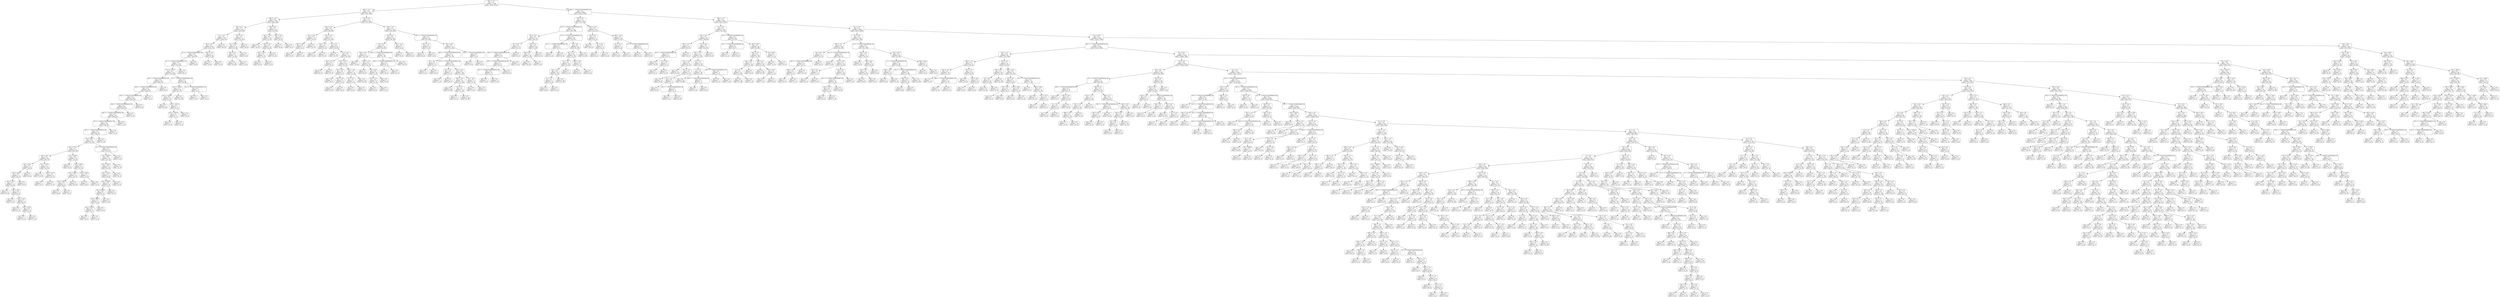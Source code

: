 digraph Tree {
node [shape=box, style="rounded", color="black", fontname=helvetica] ;
edge [fontname=helvetica] ;
0 [label="391 <= -4.7\ngini = 0.5\nsamples = 3346\nvalue = [2599, 2614]"] ;
1 [label="386 <= -5.4\ngini = 0.5\nsamples = 387\nvalue = [221, 406]"] ;
0 -> 1 [labeldistance=2.5, labelangle=45, headlabel="True"] ;
2 [label="260 <= -2.8\ngini = 0.5\nsamples = 194\nvalue = [164, 148]"] ;
1 -> 2 ;
3 [label="196 <= 0.5\ngini = 0.5\nsamples = 152\nvalue = [154, 90]"] ;
2 -> 3 ;
4 [label="71 <= -5.4\ngini = 0.4\nsamples = 135\nvalue = [142, 72]"] ;
3 -> 4 ;
5 [label="68 <= -5.9\ngini = 0.5\nsamples = 124\nvalue = [122, 72]"] ;
4 -> 5 ;
6 [label="45 <= -1.7014117331926443e+38\ngini = 0.5\nsamples = 116\nvalue = [120, 64]"] ;
5 -> 6 ;
7 [label="55 <= -1.7014117331926443e+38\ngini = 0.5\nsamples = 113\nvalue = [112, 64]"] ;
6 -> 7 ;
8 [label="rain <= 1171.0\ngini = 0.5\nsamples = 112\nvalue = [112, 63]"] ;
7 -> 8 ;
9 [label="98 <= -1.7014117331926443e+38\ngini = 0.4\nsamples = 90\nvalue = [104, 35]"] ;
8 -> 9 ;
10 [label="340 <= -1.7014117331926443e+38\ngini = 0.4\nsamples = 89\nvalue = [104, 33]"] ;
9 -> 10 ;
11 [label="274 <= -1.7014117331926443e+38\ngini = 0.4\nsamples = 88\nvalue = [104, 32]"] ;
10 -> 11 ;
12 [label="358 <= -1.7014117331926443e+38\ngini = 0.4\nsamples = 86\nvalue = [102, 32]"] ;
11 -> 12 ;
13 [label="356 <= -1.7014117331926443e+38\ngini = 0.4\nsamples = 85\nvalue = [100, 32]"] ;
12 -> 13 ;
14 [label="78 <= -1.7014117331926443e+38\ngini = 0.4\nsamples = 84\nvalue = [99, 32]"] ;
13 -> 14 ;
15 [label="164 <= -1.7014117331926443e+38\ngini = 0.4\nsamples = 83\nvalue = [98, 32]"] ;
14 -> 15 ;
16 [label="rain <= 405.5\ngini = 0.4\nsamples = 82\nvalue = [97, 32]"] ;
15 -> 16 ;
17 [label="rain <= 177.5\ngini = 0.3\nsamples = 61\nvalue = [83, 19]"] ;
16 -> 17 ;
18 [label="rain <= 35.5\ngini = 0.3\nsamples = 39\nvalue = [56, 10]"] ;
17 -> 18 ;
19 [label="rain <= 32.0\ngini = 0.4\nsamples = 19\nvalue = [26, 8]"] ;
18 -> 19 ;
20 [label="rain <= 26.0\ngini = 0.2\nsamples = 17\nvalue = [24, 4]"] ;
19 -> 20 ;
21 [label="rain <= 11.5\ngini = 0.3\nsamples = 12\nvalue = [15, 4]"] ;
20 -> 21 ;
22 [label="gini = 0.0\nsamples = 3\nvalue = [6, 0]"] ;
21 -> 22 ;
23 [label="rain <= 14.5\ngini = 0.4\nsamples = 9\nvalue = [9, 4]"] ;
21 -> 23 ;
24 [label="gini = 0.4\nsamples = 2\nvalue = [1, 2]"] ;
23 -> 24 ;
25 [label="rain <= 21.5\ngini = 0.3\nsamples = 7\nvalue = [8, 2]"] ;
23 -> 25 ;
26 [label="gini = 0.0\nsamples = 4\nvalue = [5, 0]"] ;
25 -> 26 ;
27 [label="rain <= 23.0\ngini = 0.5\nsamples = 3\nvalue = [3, 2]"] ;
25 -> 27 ;
28 [label="gini = 0.0\nsamples = 1\nvalue = [0, 1]"] ;
27 -> 28 ;
29 [label="gini = 0.4\nsamples = 2\nvalue = [3, 1]"] ;
27 -> 29 ;
30 [label="gini = 0.0\nsamples = 5\nvalue = [9, 0]"] ;
20 -> 30 ;
31 [label="gini = 0.4\nsamples = 2\nvalue = [2, 4]"] ;
19 -> 31 ;
32 [label="rain <= 120.5\ngini = 0.1\nsamples = 20\nvalue = [30, 2]"] ;
18 -> 32 ;
33 [label="gini = 0.0\nsamples = 12\nvalue = [19, 0]"] ;
32 -> 33 ;
34 [label="rain <= 127.5\ngini = 0.3\nsamples = 8\nvalue = [11, 2]"] ;
32 -> 34 ;
35 [label="gini = 0.0\nsamples = 1\nvalue = [0, 2]"] ;
34 -> 35 ;
36 [label="gini = 0.0\nsamples = 7\nvalue = [11, 0]"] ;
34 -> 36 ;
37 [label="rain <= 188.5\ngini = 0.4\nsamples = 22\nvalue = [27, 9]"] ;
17 -> 37 ;
38 [label="gini = 0.0\nsamples = 3\nvalue = [0, 5]"] ;
37 -> 38 ;
39 [label="rain <= 318.0\ngini = 0.2\nsamples = 19\nvalue = [27, 4]"] ;
37 -> 39 ;
40 [label="rain <= 249.5\ngini = 0.2\nsamples = 15\nvalue = [22, 2]"] ;
39 -> 40 ;
41 [label="rain <= 244.5\ngini = 0.3\nsamples = 6\nvalue = [8, 2]"] ;
40 -> 41 ;
42 [label="gini = 0.0\nsamples = 5\nvalue = [8, 0]"] ;
41 -> 42 ;
43 [label="gini = 0.0\nsamples = 1\nvalue = [0, 2]"] ;
41 -> 43 ;
44 [label="gini = 0.0\nsamples = 9\nvalue = [14, 0]"] ;
40 -> 44 ;
45 [label="rain <= 355.0\ngini = 0.4\nsamples = 4\nvalue = [5, 2]"] ;
39 -> 45 ;
46 [label="gini = 0.0\nsamples = 2\nvalue = [0, 2]"] ;
45 -> 46 ;
47 [label="gini = 0.0\nsamples = 2\nvalue = [5, 0]"] ;
45 -> 47 ;
48 [label="30 <= -1.7014117331926443e+38\ngini = 0.5\nsamples = 21\nvalue = [14, 13]"] ;
16 -> 48 ;
49 [label="rain <= 858.0\ngini = 0.5\nsamples = 20\nvalue = [13, 13]"] ;
48 -> 49 ;
50 [label="rain <= 782.5\ngini = 0.4\nsamples = 14\nvalue = [6, 13]"] ;
49 -> 50 ;
51 [label="rain <= 713.5\ngini = 0.5\nsamples = 11\nvalue = [6, 9]"] ;
50 -> 51 ;
52 [label="rain <= 656.0\ngini = 0.4\nsamples = 9\nvalue = [3, 9]"] ;
51 -> 52 ;
53 [label="rain <= 588.0\ngini = 0.4\nsamples = 7\nvalue = [3, 6]"] ;
52 -> 53 ;
54 [label="rain <= 466.0\ngini = 0.2\nsamples = 5\nvalue = [1, 6]"] ;
53 -> 54 ;
55 [label="rain <= 422.0\ngini = 0.4\nsamples = 2\nvalue = [1, 2]"] ;
54 -> 55 ;
56 [label="gini = 0.0\nsamples = 1\nvalue = [0, 2]"] ;
55 -> 56 ;
57 [label="gini = 0.0\nsamples = 1\nvalue = [1, 0]"] ;
55 -> 57 ;
58 [label="gini = 0.0\nsamples = 3\nvalue = [0, 4]"] ;
54 -> 58 ;
59 [label="gini = 0.0\nsamples = 2\nvalue = [2, 0]"] ;
53 -> 59 ;
60 [label="gini = 0.0\nsamples = 2\nvalue = [0, 3]"] ;
52 -> 60 ;
61 [label="gini = 0.0\nsamples = 2\nvalue = [3, 0]"] ;
51 -> 61 ;
62 [label="gini = 0.0\nsamples = 3\nvalue = [0, 4]"] ;
50 -> 62 ;
63 [label="gini = 0.0\nsamples = 6\nvalue = [7, 0]"] ;
49 -> 63 ;
64 [label="gini = 0.0\nsamples = 1\nvalue = [1, 0]"] ;
48 -> 64 ;
65 [label="gini = 0.0\nsamples = 1\nvalue = [1, 0]"] ;
15 -> 65 ;
66 [label="gini = 0.0\nsamples = 1\nvalue = [1, 0]"] ;
14 -> 66 ;
67 [label="gini = 0.0\nsamples = 1\nvalue = [1, 0]"] ;
13 -> 67 ;
68 [label="gini = 0.0\nsamples = 1\nvalue = [2, 0]"] ;
12 -> 68 ;
69 [label="gini = 0.0\nsamples = 2\nvalue = [2, 0]"] ;
11 -> 69 ;
70 [label="gini = 0.0\nsamples = 1\nvalue = [0, 1]"] ;
10 -> 70 ;
71 [label="gini = 0.0\nsamples = 1\nvalue = [0, 2]"] ;
9 -> 71 ;
72 [label="41 <= -1.7014117331926443e+38\ngini = 0.3\nsamples = 22\nvalue = [8, 28]"] ;
8 -> 72 ;
73 [label="rain <= 1756.0\ngini = 0.3\nsamples = 20\nvalue = [5, 27]"] ;
72 -> 73 ;
74 [label="rain <= 1336.0\ngini = 0.4\nsamples = 10\nvalue = [5, 11]"] ;
73 -> 74 ;
75 [label="gini = 0.0\nsamples = 7\nvalue = [0, 10]"] ;
74 -> 75 ;
76 [label="rain <= 1622.0\ngini = 0.3\nsamples = 3\nvalue = [5, 1]"] ;
74 -> 76 ;
77 [label="rain <= 1423.5\ngini = 0.5\nsamples = 2\nvalue = [1, 1]"] ;
76 -> 77 ;
78 [label="gini = 0.0\nsamples = 1\nvalue = [1, 0]"] ;
77 -> 78 ;
79 [label="gini = 0.0\nsamples = 1\nvalue = [0, 1]"] ;
77 -> 79 ;
80 [label="gini = 0.0\nsamples = 1\nvalue = [4, 0]"] ;
76 -> 80 ;
81 [label="gini = 0.0\nsamples = 10\nvalue = [0, 16]"] ;
73 -> 81 ;
82 [label="353 <= -1.7014117331926443e+38\ngini = 0.4\nsamples = 2\nvalue = [3, 1]"] ;
72 -> 82 ;
83 [label="gini = 0.0\nsamples = 1\nvalue = [3, 0]"] ;
82 -> 83 ;
84 [label="gini = 0.0\nsamples = 1\nvalue = [0, 1]"] ;
82 -> 84 ;
85 [label="gini = 0.0\nsamples = 1\nvalue = [0, 1]"] ;
7 -> 85 ;
86 [label="gini = 0.0\nsamples = 3\nvalue = [8, 0]"] ;
6 -> 86 ;
87 [label="281 <= -5.4\ngini = 0.3\nsamples = 8\nvalue = [2, 8]"] ;
5 -> 87 ;
88 [label="gini = 0.0\nsamples = 7\nvalue = [0, 8]"] ;
87 -> 88 ;
89 [label="gini = 0.0\nsamples = 1\nvalue = [2, 0]"] ;
87 -> 89 ;
90 [label="gini = 0.0\nsamples = 11\nvalue = [20, 0]"] ;
4 -> 90 ;
91 [label="105 <= 5.4\ngini = 0.5\nsamples = 17\nvalue = [12, 18]"] ;
3 -> 91 ;
92 [label="173 <= 10.6\ngini = 0.3\nsamples = 12\nvalue = [4, 18]"] ;
91 -> 92 ;
93 [label="183 <= 1.2\ngini = 0.2\nsamples = 11\nvalue = [2, 18]"] ;
92 -> 93 ;
94 [label="gini = 0.0\nsamples = 10\nvalue = [0, 18]"] ;
93 -> 94 ;
95 [label="gini = 0.0\nsamples = 1\nvalue = [2, 0]"] ;
93 -> 95 ;
96 [label="gini = 0.0\nsamples = 1\nvalue = [2, 0]"] ;
92 -> 96 ;
97 [label="gini = 0.0\nsamples = 5\nvalue = [8, 0]"] ;
91 -> 97 ;
98 [label="298 <= 4.0\ngini = 0.3\nsamples = 42\nvalue = [10, 58]"] ;
2 -> 98 ;
99 [label="326 <= -1.4\ngini = 0.1\nsamples = 34\nvalue = [2, 53]"] ;
98 -> 99 ;
100 [label="gini = 0.0\nsamples = 22\nvalue = [0, 37]"] ;
99 -> 100 ;
101 [label="103 <= -0.1\ngini = 0.2\nsamples = 12\nvalue = [2, 16]"] ;
99 -> 101 ;
102 [label="276 <= -0.8\ngini = 0.5\nsamples = 4\nvalue = [2, 3]"] ;
101 -> 102 ;
103 [label="gini = 0.0\nsamples = 2\nvalue = [0, 3]"] ;
102 -> 103 ;
104 [label="gini = 0.0\nsamples = 2\nvalue = [2, 0]"] ;
102 -> 104 ;
105 [label="gini = 0.0\nsamples = 8\nvalue = [0, 13]"] ;
101 -> 105 ;
106 [label="282 <= 10.1\ngini = 0.5\nsamples = 8\nvalue = [8, 5]"] ;
98 -> 106 ;
107 [label="gini = 0.0\nsamples = 5\nvalue = [8, 0]"] ;
106 -> 107 ;
108 [label="gini = 0.0\nsamples = 3\nvalue = [0, 5]"] ;
106 -> 108 ;
109 [label="130 <= -4.4\ngini = 0.3\nsamples = 193\nvalue = [57, 258]"] ;
1 -> 109 ;
110 [label="244 <= -5.4\ngini = 0.4\nsamples = 62\nvalue = [28, 68]"] ;
109 -> 110 ;
111 [label="157 <= -4.9\ngini = 0.4\nsamples = 11\nvalue = [13, 5]"] ;
110 -> 111 ;
112 [label="201 <= -0.6\ngini = 0.4\nsamples = 5\nvalue = [2, 5]"] ;
111 -> 112 ;
113 [label="gini = 0.0\nsamples = 4\nvalue = [0, 5]"] ;
112 -> 113 ;
114 [label="gini = 0.0\nsamples = 1\nvalue = [2, 0]"] ;
112 -> 114 ;
115 [label="gini = 0.0\nsamples = 6\nvalue = [11, 0]"] ;
111 -> 115 ;
116 [label="307 <= -5.4\ngini = 0.3\nsamples = 51\nvalue = [15, 63]"] ;
110 -> 116 ;
117 [label="379 <= -1.7\ngini = 0.4\nsamples = 6\nvalue = [5, 2]"] ;
116 -> 117 ;
118 [label="gini = 0.0\nsamples = 4\nvalue = [5, 0]"] ;
117 -> 118 ;
119 [label="gini = 0.0\nsamples = 2\nvalue = [0, 2]"] ;
117 -> 119 ;
120 [label="0 <= -5.4\ngini = 0.2\nsamples = 45\nvalue = [10, 61]"] ;
116 -> 120 ;
121 [label="gini = 0.0\nsamples = 14\nvalue = [0, 27]"] ;
120 -> 121 ;
122 [label="27 <= -5.0\ngini = 0.4\nsamples = 31\nvalue = [10, 34]"] ;
120 -> 122 ;
123 [label="179 <= -5.1\ngini = 0.4\nsamples = 5\nvalue = [6, 2]"] ;
122 -> 123 ;
124 [label="gini = 0.0\nsamples = 2\nvalue = [0, 2]"] ;
123 -> 124 ;
125 [label="gini = 0.0\nsamples = 3\nvalue = [6, 0]"] ;
123 -> 125 ;
126 [label="314 <= -4.9\ngini = 0.2\nsamples = 26\nvalue = [4, 32]"] ;
122 -> 126 ;
127 [label="355 <= -5.0\ngini = 0.4\nsamples = 9\nvalue = [3, 7]"] ;
126 -> 127 ;
128 [label="gini = 0.0\nsamples = 4\nvalue = [0, 5]"] ;
127 -> 128 ;
129 [label="379 <= -4.4\ngini = 0.5\nsamples = 5\nvalue = [3, 2]"] ;
127 -> 129 ;
130 [label="gini = 0.0\nsamples = 3\nvalue = [3, 0]"] ;
129 -> 130 ;
131 [label="gini = 0.0\nsamples = 2\nvalue = [0, 2]"] ;
129 -> 131 ;
132 [label="262 <= -4.8\ngini = 0.1\nsamples = 17\nvalue = [1, 25]"] ;
126 -> 132 ;
133 [label="76 <= -4.7\ngini = 0.3\nsamples = 3\nvalue = [1, 5]"] ;
132 -> 133 ;
134 [label="gini = 0.0\nsamples = 2\nvalue = [0, 5]"] ;
133 -> 134 ;
135 [label="gini = 0.0\nsamples = 1\nvalue = [1, 0]"] ;
133 -> 135 ;
136 [label="gini = 0.0\nsamples = 14\nvalue = [0, 20]"] ;
132 -> 136 ;
137 [label="354 <= -5.1\ngini = 0.2\nsamples = 131\nvalue = [29, 190]"] ;
109 -> 137 ;
138 [label="95 <= 9.3\ngini = 0.4\nsamples = 44\nvalue = [20, 48]"] ;
137 -> 138 ;
139 [label="91 <= 1.1\ngini = 0.3\nsamples = 37\nvalue = [12, 44]"] ;
138 -> 139 ;
140 [label="264 <= -4.3\ngini = 0.5\nsamples = 21\nvalue = [11, 19]"] ;
139 -> 140 ;
141 [label="gini = 0.0\nsamples = 7\nvalue = [0, 10]"] ;
140 -> 141 ;
142 [label="248 <= -2.4\ngini = 0.5\nsamples = 14\nvalue = [11, 9]"] ;
140 -> 142 ;
143 [label="gini = 0.0\nsamples = 6\nvalue = [8, 0]"] ;
142 -> 143 ;
144 [label="235 <= 0.9\ngini = 0.4\nsamples = 8\nvalue = [3, 9]"] ;
142 -> 144 ;
145 [label="314 <= -1.0\ngini = 0.2\nsamples = 6\nvalue = [1, 9]"] ;
144 -> 145 ;
146 [label="gini = 0.0\nsamples = 5\nvalue = [0, 9]"] ;
145 -> 146 ;
147 [label="gini = 0.0\nsamples = 1\nvalue = [1, 0]"] ;
145 -> 147 ;
148 [label="gini = 0.0\nsamples = 2\nvalue = [2, 0]"] ;
144 -> 148 ;
149 [label="242 <= -1.7014117331926443e+38\ngini = 0.1\nsamples = 16\nvalue = [1, 25]"] ;
139 -> 149 ;
150 [label="295 <= -1.7014117331926443e+38\ngini = 0.3\nsamples = 4\nvalue = [1, 4]"] ;
149 -> 150 ;
151 [label="gini = 0.0\nsamples = 3\nvalue = [0, 4]"] ;
150 -> 151 ;
152 [label="gini = 0.0\nsamples = 1\nvalue = [1, 0]"] ;
150 -> 152 ;
153 [label="gini = 0.0\nsamples = 12\nvalue = [0, 21]"] ;
149 -> 153 ;
154 [label="86 <= 11.9\ngini = 0.4\nsamples = 7\nvalue = [8, 4]"] ;
138 -> 154 ;
155 [label="gini = 0.0\nsamples = 3\nvalue = [8, 0]"] ;
154 -> 155 ;
156 [label="gini = 0.0\nsamples = 4\nvalue = [0, 4]"] ;
154 -> 156 ;
157 [label="301 <= -1.7014117331926443e+38\ngini = 0.1\nsamples = 87\nvalue = [9, 142]"] ;
137 -> 157 ;
158 [label="98 <= -1.4\ngini = 0.4\nsamples = 8\nvalue = [3, 6]"] ;
157 -> 158 ;
159 [label="gini = 0.0\nsamples = 5\nvalue = [0, 6]"] ;
158 -> 159 ;
160 [label="gini = 0.0\nsamples = 3\nvalue = [3, 0]"] ;
158 -> 160 ;
161 [label="183 <= 20.3\ngini = 0.1\nsamples = 79\nvalue = [6, 136]"] ;
157 -> 161 ;
162 [label="218 <= -1.7014117331926443e+38\ngini = 0.1\nsamples = 76\nvalue = [4, 132]"] ;
161 -> 162 ;
163 [label="14 <= -0.1\ngini = 0.3\nsamples = 4\nvalue = [1, 5]"] ;
162 -> 163 ;
164 [label="gini = 0.0\nsamples = 1\nvalue = [1, 0]"] ;
163 -> 164 ;
165 [label="gini = 0.0\nsamples = 3\nvalue = [0, 5]"] ;
163 -> 165 ;
166 [label="237 <= -1.7014117331926443e+38\ngini = 0.0\nsamples = 72\nvalue = [3, 127]"] ;
162 -> 166 ;
167 [label="112 <= 1.6\ngini = 0.4\nsamples = 3\nvalue = [1, 2]"] ;
166 -> 167 ;
168 [label="gini = 0.0\nsamples = 1\nvalue = [1, 0]"] ;
167 -> 168 ;
169 [label="gini = 0.0\nsamples = 2\nvalue = [0, 2]"] ;
167 -> 169 ;
170 [label="243 <= 13.2\ngini = 0.0\nsamples = 69\nvalue = [2, 125]"] ;
166 -> 170 ;
171 [label="390 <= -0.0\ngini = 0.0\nsamples = 65\nvalue = [1, 120]"] ;
170 -> 171 ;
172 [label="gini = 0.0\nsamples = 48\nvalue = [0, 86]"] ;
171 -> 172 ;
173 [label="95 <= 0.7\ngini = 0.1\nsamples = 17\nvalue = [1, 34]"] ;
171 -> 173 ;
174 [label="gini = 0.0\nsamples = 1\nvalue = [1, 0]"] ;
173 -> 174 ;
175 [label="gini = 0.0\nsamples = 16\nvalue = [0, 34]"] ;
173 -> 175 ;
176 [label="23 <= 14.3\ngini = 0.3\nsamples = 4\nvalue = [1, 5]"] ;
170 -> 176 ;
177 [label="gini = 0.0\nsamples = 1\nvalue = [1, 0]"] ;
176 -> 177 ;
178 [label="gini = 0.0\nsamples = 3\nvalue = [0, 5]"] ;
176 -> 178 ;
179 [label="132 <= -1.7014117331926443e+38\ngini = 0.4\nsamples = 3\nvalue = [2, 4]"] ;
161 -> 179 ;
180 [label="gini = 0.0\nsamples = 1\nvalue = [2, 0]"] ;
179 -> 180 ;
181 [label="gini = 0.0\nsamples = 2\nvalue = [0, 4]"] ;
179 -> 181 ;
182 [label="288 <= -1.7014117331926443e+38\ngini = 0.5\nsamples = 2959\nvalue = [2378, 2208]"] ;
0 -> 182 [labeldistance=2.5, labelangle=-45, headlabel="False"] ;
183 [label="292 <= 7.6\ngini = 0.4\nsamples = 142\nvalue = [47, 158]"] ;
182 -> 183 ;
184 [label="223 <= -1.7014117331926443e+38\ngini = 0.3\nsamples = 122\nvalue = [28, 148]"] ;
183 -> 184 ;
185 [label="88 <= -0.4\ngini = 0.5\nsamples = 33\nvalue = [20, 27]"] ;
184 -> 185 ;
186 [label="63 <= 2.8\ngini = 0.3\nsamples = 13\nvalue = [17, 3]"] ;
185 -> 186 ;
187 [label="247 <= -1.7014117331926443e+38\ngini = 0.2\nsamples = 12\nvalue = [17, 2]"] ;
186 -> 187 ;
188 [label="278 <= -1.7014117331926443e+38\ngini = 0.1\nsamples = 11\nvalue = [17, 1]"] ;
187 -> 188 ;
189 [label="361 <= -1.7014117331926443e+38\ngini = 0.5\nsamples = 2\nvalue = [1, 1]"] ;
188 -> 189 ;
190 [label="gini = 0.0\nsamples = 1\nvalue = [0, 1]"] ;
189 -> 190 ;
191 [label="gini = 0.0\nsamples = 1\nvalue = [1, 0]"] ;
189 -> 191 ;
192 [label="gini = 0.0\nsamples = 9\nvalue = [16, 0]"] ;
188 -> 192 ;
193 [label="gini = 0.0\nsamples = 1\nvalue = [0, 1]"] ;
187 -> 193 ;
194 [label="gini = 0.0\nsamples = 1\nvalue = [0, 1]"] ;
186 -> 194 ;
195 [label="229 <= 4.1\ngini = 0.2\nsamples = 20\nvalue = [3, 24]"] ;
185 -> 195 ;
196 [label="204 <= 0.2\ngini = 0.1\nsamples = 18\nvalue = [1, 24]"] ;
195 -> 196 ;
197 [label="gini = 0.0\nsamples = 17\nvalue = [0, 24]"] ;
196 -> 197 ;
198 [label="gini = 0.0\nsamples = 1\nvalue = [1, 0]"] ;
196 -> 198 ;
199 [label="gini = 0.0\nsamples = 2\nvalue = [2, 0]"] ;
195 -> 199 ;
200 [label="177 <= -1.7014117331926443e+38\ngini = 0.1\nsamples = 89\nvalue = [8, 121]"] ;
184 -> 200 ;
201 [label="271 <= -1.7014117331926443e+38\ngini = 0.4\nsamples = 7\nvalue = [3, 6]"] ;
200 -> 201 ;
202 [label="gini = 0.0\nsamples = 3\nvalue = [3, 0]"] ;
201 -> 202 ;
203 [label="gini = 0.0\nsamples = 4\nvalue = [0, 6]"] ;
201 -> 203 ;
204 [label="14 <= -0.6\ngini = 0.1\nsamples = 82\nvalue = [5, 115]"] ;
200 -> 204 ;
205 [label="307 <= -1.1\ngini = 0.2\nsamples = 40\nvalue = [5, 52]"] ;
204 -> 205 ;
206 [label="37 <= -0.2\ngini = 0.1\nsamples = 36\nvalue = [2, 51]"] ;
205 -> 206 ;
207 [label="38 <= -1.8\ngini = 0.0\nsamples = 35\nvalue = [1, 51]"] ;
206 -> 207 ;
208 [label="77 <= -1.7\ngini = 0.2\nsamples = 5\nvalue = [1, 8]"] ;
207 -> 208 ;
209 [label="gini = 0.0\nsamples = 4\nvalue = [0, 8]"] ;
208 -> 209 ;
210 [label="gini = 0.0\nsamples = 1\nvalue = [1, 0]"] ;
208 -> 210 ;
211 [label="gini = 0.0\nsamples = 30\nvalue = [0, 43]"] ;
207 -> 211 ;
212 [label="gini = 0.0\nsamples = 1\nvalue = [1, 0]"] ;
206 -> 212 ;
213 [label="204 <= -0.9\ngini = 0.4\nsamples = 4\nvalue = [3, 1]"] ;
205 -> 213 ;
214 [label="gini = 0.0\nsamples = 1\nvalue = [0, 1]"] ;
213 -> 214 ;
215 [label="gini = 0.0\nsamples = 3\nvalue = [3, 0]"] ;
213 -> 215 ;
216 [label="gini = 0.0\nsamples = 42\nvalue = [0, 63]"] ;
204 -> 216 ;
217 [label="384 <= 11.0\ngini = 0.5\nsamples = 20\nvalue = [19, 10]"] ;
183 -> 217 ;
218 [label="250 <= 8.3\ngini = 0.1\nsamples = 8\nvalue = [12, 1]"] ;
217 -> 218 ;
219 [label="gini = 0.0\nsamples = 5\nvalue = [10, 0]"] ;
218 -> 219 ;
220 [label="22 <= 8.9\ngini = 0.4\nsamples = 3\nvalue = [2, 1]"] ;
218 -> 220 ;
221 [label="gini = 0.0\nsamples = 1\nvalue = [0, 1]"] ;
220 -> 221 ;
222 [label="gini = 0.0\nsamples = 2\nvalue = [2, 0]"] ;
220 -> 222 ;
223 [label="158 <= 11.8\ngini = 0.5\nsamples = 12\nvalue = [7, 9]"] ;
217 -> 223 ;
224 [label="61 <= 27.3\ngini = 0.2\nsamples = 7\nvalue = [1, 8]"] ;
223 -> 224 ;
225 [label="gini = 0.0\nsamples = 6\nvalue = [0, 8]"] ;
224 -> 225 ;
226 [label="gini = 0.0\nsamples = 1\nvalue = [1, 0]"] ;
224 -> 226 ;
227 [label="36 <= -1.7014117331926443e+38\ngini = 0.2\nsamples = 5\nvalue = [6, 1]"] ;
223 -> 227 ;
228 [label="gini = 0.0\nsamples = 1\nvalue = [0, 1]"] ;
227 -> 228 ;
229 [label="gini = 0.0\nsamples = 4\nvalue = [6, 0]"] ;
227 -> 229 ;
230 [label="106 <= -5.1\ngini = 0.5\nsamples = 2817\nvalue = [2331, 2050]"] ;
182 -> 230 ;
231 [label="31 <= -0.3\ngini = 0.4\nsamples = 135\nvalue = [56, 156]"] ;
230 -> 231 ;
232 [label="60 <= -4.6\ngini = 0.5\nsamples = 67\nvalue = [44, 69]"] ;
231 -> 232 ;
233 [label="164 <= -2.7\ngini = 0.3\nsamples = 16\nvalue = [23, 6]"] ;
232 -> 233 ;
234 [label="44 <= -1.7014117331926443e+38\ngini = 0.1\nsamples = 13\nvalue = [23, 1]"] ;
233 -> 234 ;
235 [label="gini = 0.0\nsamples = 10\nvalue = [20, 0]"] ;
234 -> 235 ;
236 [label="37 <= -6.0\ngini = 0.4\nsamples = 3\nvalue = [3, 1]"] ;
234 -> 236 ;
237 [label="gini = 0.0\nsamples = 1\nvalue = [0, 1]"] ;
236 -> 237 ;
238 [label="gini = 0.0\nsamples = 2\nvalue = [3, 0]"] ;
236 -> 238 ;
239 [label="gini = 0.0\nsamples = 3\nvalue = [0, 5]"] ;
233 -> 239 ;
240 [label="171 <= 16.5\ngini = 0.4\nsamples = 51\nvalue = [21, 63]"] ;
232 -> 240 ;
241 [label="325 <= -1.2\ngini = 0.3\nsamples = 48\nvalue = [17, 63]"] ;
240 -> 241 ;
242 [label="261 <= -3.9\ngini = 0.5\nsamples = 19\nvalue = [13, 21]"] ;
241 -> 242 ;
243 [label="gini = 0.0\nsamples = 8\nvalue = [0, 14]"] ;
242 -> 243 ;
244 [label="257 <= -1.9\ngini = 0.5\nsamples = 11\nvalue = [13, 7]"] ;
242 -> 244 ;
245 [label="gini = 0.0\nsamples = 4\nvalue = [8, 0]"] ;
244 -> 245 ;
246 [label="45 <= -1.2\ngini = 0.5\nsamples = 7\nvalue = [5, 7]"] ;
244 -> 246 ;
247 [label="gini = 0.0\nsamples = 4\nvalue = [0, 6]"] ;
246 -> 247 ;
248 [label="365 <= -1.7014117331926443e+38\ngini = 0.3\nsamples = 3\nvalue = [5, 1]"] ;
246 -> 248 ;
249 [label="gini = 0.0\nsamples = 1\nvalue = [0, 1]"] ;
248 -> 249 ;
250 [label="gini = 0.0\nsamples = 2\nvalue = [5, 0]"] ;
248 -> 250 ;
251 [label="24 <= 1.7\ngini = 0.2\nsamples = 29\nvalue = [4, 42]"] ;
241 -> 251 ;
252 [label="3 <= 1.4\ngini = 0.0\nsamples = 26\nvalue = [1, 41]"] ;
251 -> 252 ;
253 [label="gini = 0.0\nsamples = 24\nvalue = [0, 40]"] ;
252 -> 253 ;
254 [label="258 <= -1.7014117331926443e+38\ngini = 0.5\nsamples = 2\nvalue = [1, 1]"] ;
252 -> 254 ;
255 [label="gini = 0.0\nsamples = 1\nvalue = [1, 0]"] ;
254 -> 255 ;
256 [label="gini = 0.0\nsamples = 1\nvalue = [0, 1]"] ;
254 -> 256 ;
257 [label="284 <= -1.7014117331926443e+38\ngini = 0.4\nsamples = 3\nvalue = [3, 1]"] ;
251 -> 257 ;
258 [label="gini = 0.0\nsamples = 1\nvalue = [0, 1]"] ;
257 -> 258 ;
259 [label="gini = 0.0\nsamples = 2\nvalue = [3, 0]"] ;
257 -> 259 ;
260 [label="gini = 0.0\nsamples = 3\nvalue = [4, 0]"] ;
240 -> 260 ;
261 [label="236 <= -1.7014117331926443e+38\ngini = 0.2\nsamples = 68\nvalue = [12, 87]"] ;
231 -> 261 ;
262 [label="122 <= -1.7014117331926443e+38\ngini = 0.5\nsamples = 8\nvalue = [6, 7]"] ;
261 -> 262 ;
263 [label="gini = 0.0\nsamples = 5\nvalue = [0, 7]"] ;
262 -> 263 ;
264 [label="gini = 0.0\nsamples = 3\nvalue = [6, 0]"] ;
262 -> 264 ;
265 [label="149 <= 18.9\ngini = 0.1\nsamples = 60\nvalue = [6, 80]"] ;
261 -> 265 ;
266 [label="265 <= 0.4\ngini = 0.1\nsamples = 58\nvalue = [5, 79]"] ;
265 -> 266 ;
267 [label="123 <= -0.1\ngini = 0.3\nsamples = 13\nvalue = [4, 18]"] ;
266 -> 267 ;
268 [label="2 <= 3.1\ngini = 0.1\nsamples = 11\nvalue = [1, 18]"] ;
267 -> 268 ;
269 [label="gini = 0.0\nsamples = 10\nvalue = [0, 18]"] ;
268 -> 269 ;
270 [label="gini = 0.0\nsamples = 1\nvalue = [1, 0]"] ;
268 -> 270 ;
271 [label="gini = 0.0\nsamples = 2\nvalue = [3, 0]"] ;
267 -> 271 ;
272 [label="144 <= 7.2\ngini = 0.0\nsamples = 45\nvalue = [1, 61]"] ;
266 -> 272 ;
273 [label="gini = 0.0\nsamples = 40\nvalue = [0, 55]"] ;
272 -> 273 ;
274 [label="60 <= 10.7\ngini = 0.2\nsamples = 5\nvalue = [1, 6]"] ;
272 -> 274 ;
275 [label="gini = 0.0\nsamples = 1\nvalue = [1, 0]"] ;
274 -> 275 ;
276 [label="gini = 0.0\nsamples = 4\nvalue = [0, 6]"] ;
274 -> 276 ;
277 [label="72 <= 62.9\ngini = 0.5\nsamples = 2\nvalue = [1, 1]"] ;
265 -> 277 ;
278 [label="gini = 0.0\nsamples = 1\nvalue = [1, 0]"] ;
277 -> 278 ;
279 [label="gini = 0.0\nsamples = 1\nvalue = [0, 1]"] ;
277 -> 279 ;
280 [label="151 <= -4.7\ngini = 0.5\nsamples = 2682\nvalue = [2275, 1894]"] ;
230 -> 280 ;
281 [label="44 <= -0.6\ngini = 0.4\nsamples = 120\nvalue = [44, 128]"] ;
280 -> 281 ;
282 [label="169 <= -5.1\ngini = 0.5\nsamples = 38\nvalue = [23, 28]"] ;
281 -> 282 ;
283 [label="54 <= 3.5\ngini = 0.3\nsamples = 11\nvalue = [13, 3]"] ;
282 -> 283 ;
284 [label="228 <= -1.7014117331926443e+38\ngini = 0.1\nsamples = 10\nvalue = [13, 1]"] ;
283 -> 284 ;
285 [label="385 <= -2.5\ngini = 0.4\nsamples = 3\nvalue = [2, 1]"] ;
284 -> 285 ;
286 [label="gini = 0.0\nsamples = 2\nvalue = [2, 0]"] ;
285 -> 286 ;
287 [label="gini = 0.0\nsamples = 1\nvalue = [0, 1]"] ;
285 -> 287 ;
288 [label="gini = 0.0\nsamples = 7\nvalue = [11, 0]"] ;
284 -> 288 ;
289 [label="gini = 0.0\nsamples = 1\nvalue = [0, 2]"] ;
283 -> 289 ;
290 [label="241 <= -1.7014117331926443e+38\ngini = 0.4\nsamples = 27\nvalue = [10, 25]"] ;
282 -> 290 ;
291 [label="gini = 0.0\nsamples = 2\nvalue = [4, 0]"] ;
290 -> 291 ;
292 [label="313 <= -4.8\ngini = 0.3\nsamples = 25\nvalue = [6, 25]"] ;
290 -> 292 ;
293 [label="94 <= -5.3\ngini = 0.4\nsamples = 3\nvalue = [3, 1]"] ;
292 -> 293 ;
294 [label="gini = 0.0\nsamples = 1\nvalue = [0, 1]"] ;
293 -> 294 ;
295 [label="gini = 0.0\nsamples = 2\nvalue = [3, 0]"] ;
293 -> 295 ;
296 [label="242 <= 8.7\ngini = 0.2\nsamples = 22\nvalue = [3, 24]"] ;
292 -> 296 ;
297 [label="243 <= -1.7014117331926443e+38\ngini = 0.1\nsamples = 21\nvalue = [1, 24]"] ;
296 -> 297 ;
298 [label="176 <= -2.6\ngini = 0.4\nsamples = 2\nvalue = [1, 2]"] ;
297 -> 298 ;
299 [label="gini = 0.0\nsamples = 1\nvalue = [0, 2]"] ;
298 -> 299 ;
300 [label="gini = 0.0\nsamples = 1\nvalue = [1, 0]"] ;
298 -> 300 ;
301 [label="gini = 0.0\nsamples = 19\nvalue = [0, 22]"] ;
297 -> 301 ;
302 [label="gini = 0.0\nsamples = 1\nvalue = [2, 0]"] ;
296 -> 302 ;
303 [label="74 <= -1.7014117331926443e+38\ngini = 0.3\nsamples = 82\nvalue = [21, 100]"] ;
281 -> 303 ;
304 [label="320 <= -0.2\ngini = 0.5\nsamples = 17\nvalue = [12, 15]"] ;
303 -> 304 ;
305 [label="gini = 0.0\nsamples = 6\nvalue = [0, 9]"] ;
304 -> 305 ;
306 [label="28 <= 10.2\ngini = 0.4\nsamples = 11\nvalue = [12, 6]"] ;
304 -> 306 ;
307 [label="132 <= 0.5\ngini = 0.3\nsamples = 10\nvalue = [12, 3]"] ;
306 -> 307 ;
308 [label="gini = 0.0\nsamples = 8\nvalue = [12, 0]"] ;
307 -> 308 ;
309 [label="gini = 0.0\nsamples = 2\nvalue = [0, 3]"] ;
307 -> 309 ;
310 [label="gini = 0.0\nsamples = 1\nvalue = [0, 3]"] ;
306 -> 310 ;
311 [label="120 <= 14.3\ngini = 0.2\nsamples = 65\nvalue = [9, 85]"] ;
303 -> 311 ;
312 [label="2 <= -1.7014117331926443e+38\ngini = 0.1\nsamples = 58\nvalue = [5, 82]"] ;
311 -> 312 ;
313 [label="338 <= -0.2\ngini = 0.5\nsamples = 6\nvalue = [3, 4]"] ;
312 -> 313 ;
314 [label="gini = 0.0\nsamples = 3\nvalue = [0, 4]"] ;
313 -> 314 ;
315 [label="gini = 0.0\nsamples = 3\nvalue = [3, 0]"] ;
313 -> 315 ;
316 [label="128 <= -1.7014117331926443e+38\ngini = 0.0\nsamples = 52\nvalue = [2, 78]"] ;
312 -> 316 ;
317 [label="280 <= 4.4\ngini = 0.3\nsamples = 5\nvalue = [2, 8]"] ;
316 -> 317 ;
318 [label="gini = 0.0\nsamples = 4\nvalue = [0, 8]"] ;
317 -> 318 ;
319 [label="gini = 0.0\nsamples = 1\nvalue = [2, 0]"] ;
317 -> 319 ;
320 [label="gini = 0.0\nsamples = 47\nvalue = [0, 70]"] ;
316 -> 320 ;
321 [label="228 <= 19.6\ngini = 0.5\nsamples = 7\nvalue = [4, 3]"] ;
311 -> 321 ;
322 [label="gini = 0.0\nsamples = 4\nvalue = [4, 0]"] ;
321 -> 322 ;
323 [label="gini = 0.0\nsamples = 3\nvalue = [0, 3]"] ;
321 -> 323 ;
324 [label="123 <= 33.8\ngini = 0.5\nsamples = 2562\nvalue = [2231, 1766]"] ;
280 -> 324 ;
325 [label="383 <= -1.7014117331926443e+38\ngini = 0.5\nsamples = 2362\nvalue = [2119, 1569]"] ;
324 -> 325 ;
326 [label="30 <= -1.0\ngini = 0.4\nsamples = 84\nvalue = [33, 104]"] ;
325 -> 326 ;
327 [label="208 <= -1.5\ngini = 0.5\nsamples = 21\nvalue = [18, 21]"] ;
326 -> 327 ;
328 [label="318 <= -4.4\ngini = 0.2\nsamples = 11\nvalue = [2, 17]"] ;
327 -> 328 ;
329 [label="gini = 0.0\nsamples = 1\nvalue = [1, 0]"] ;
328 -> 329 ;
330 [label="286 <= -1.7014117331926443e+38\ngini = 0.1\nsamples = 10\nvalue = [1, 17]"] ;
328 -> 330 ;
331 [label="gini = 0.0\nsamples = 1\nvalue = [1, 0]"] ;
330 -> 331 ;
332 [label="gini = 0.0\nsamples = 9\nvalue = [0, 17]"] ;
330 -> 332 ;
333 [label="341 <= -1.2\ngini = 0.3\nsamples = 10\nvalue = [16, 4]"] ;
327 -> 333 ;
334 [label="gini = 0.0\nsamples = 6\nvalue = [14, 0]"] ;
333 -> 334 ;
335 [label="334 <= -0.6\ngini = 0.4\nsamples = 4\nvalue = [2, 4]"] ;
333 -> 335 ;
336 [label="gini = 0.0\nsamples = 3\nvalue = [0, 4]"] ;
335 -> 336 ;
337 [label="gini = 0.0\nsamples = 1\nvalue = [2, 0]"] ;
335 -> 337 ;
338 [label="274 <= 3.4\ngini = 0.3\nsamples = 63\nvalue = [15, 83]"] ;
326 -> 338 ;
339 [label="204 <= 0.2\ngini = 0.1\nsamples = 42\nvalue = [3, 63]"] ;
338 -> 339 ;
340 [label="61 <= 0.1\ngini = 0.2\nsamples = 18\nvalue = [3, 25]"] ;
339 -> 340 ;
341 [label="gini = 0.0\nsamples = 15\nvalue = [0, 25]"] ;
340 -> 341 ;
342 [label="gini = 0.0\nsamples = 3\nvalue = [3, 0]"] ;
340 -> 342 ;
343 [label="gini = 0.0\nsamples = 24\nvalue = [0, 38]"] ;
339 -> 343 ;
344 [label="140 <= 14.4\ngini = 0.5\nsamples = 21\nvalue = [12, 20]"] ;
338 -> 344 ;
345 [label="325 <= 2.0\ngini = 0.5\nsamples = 11\nvalue = [10, 6]"] ;
344 -> 345 ;
346 [label="273 <= 4.4\ngini = 0.2\nsamples = 6\nvalue = [8, 1]"] ;
345 -> 346 ;
347 [label="gini = 0.0\nsamples = 1\nvalue = [0, 1]"] ;
346 -> 347 ;
348 [label="gini = 0.0\nsamples = 5\nvalue = [8, 0]"] ;
346 -> 348 ;
349 [label="376 <= 10.4\ngini = 0.4\nsamples = 5\nvalue = [2, 5]"] ;
345 -> 349 ;
350 [label="gini = 0.0\nsamples = 4\nvalue = [0, 5]"] ;
349 -> 350 ;
351 [label="gini = 0.0\nsamples = 1\nvalue = [2, 0]"] ;
349 -> 351 ;
352 [label="122 <= -1.7014117331926443e+38\ngini = 0.2\nsamples = 10\nvalue = [2, 14]"] ;
344 -> 352 ;
353 [label="gini = 0.0\nsamples = 1\nvalue = [1, 0]"] ;
352 -> 353 ;
354 [label="388 <= 18.0\ngini = 0.1\nsamples = 9\nvalue = [1, 14]"] ;
352 -> 354 ;
355 [label="gini = 0.0\nsamples = 7\nvalue = [0, 13]"] ;
354 -> 355 ;
356 [label="253 <= 23.7\ngini = 0.5\nsamples = 2\nvalue = [1, 1]"] ;
354 -> 356 ;
357 [label="gini = 0.0\nsamples = 1\nvalue = [1, 0]"] ;
356 -> 357 ;
358 [label="gini = 0.0\nsamples = 1\nvalue = [0, 1]"] ;
356 -> 358 ;
359 [label="82 <= 15.5\ngini = 0.5\nsamples = 2278\nvalue = [2086, 1465]"] ;
325 -> 359 ;
360 [label="19 <= -4.8\ngini = 0.5\nsamples = 1934\nvalue = [1700, 1318]"] ;
359 -> 360 ;
361 [label="38 <= -0.3\ngini = 0.4\nsamples = 104\nvalue = [49, 108]"] ;
360 -> 361 ;
362 [label="32 <= -1.7014117331926443e+38\ngini = 0.5\nsamples = 75\nvalue = [44, 66]"] ;
361 -> 362 ;
363 [label="292 <= -1.7014117331926443e+38\ngini = 0.2\nsamples = 16\nvalue = [21, 3]"] ;
362 -> 363 ;
364 [label="gini = 0.0\nsamples = 1\nvalue = [0, 1]"] ;
363 -> 364 ;
365 [label="264 <= -0.6\ngini = 0.2\nsamples = 15\nvalue = [21, 2]"] ;
363 -> 365 ;
366 [label="3 <= -3.0\ngini = 0.4\nsamples = 4\nvalue = [5, 2]"] ;
365 -> 366 ;
367 [label="gini = 0.0\nsamples = 2\nvalue = [5, 0]"] ;
366 -> 367 ;
368 [label="gini = 0.0\nsamples = 2\nvalue = [0, 2]"] ;
366 -> 368 ;
369 [label="gini = 0.0\nsamples = 11\nvalue = [16, 0]"] ;
365 -> 369 ;
370 [label="348 <= -0.2\ngini = 0.4\nsamples = 59\nvalue = [23, 63]"] ;
362 -> 370 ;
371 [label="155 <= -1.1\ngini = 0.1\nsamples = 30\nvalue = [3, 41]"] ;
370 -> 371 ;
372 [label="134 <= -1.4\ngini = 0.3\nsamples = 13\nvalue = [3, 12]"] ;
371 -> 372 ;
373 [label="389 <= -5.0\ngini = 0.1\nsamples = 11\nvalue = [1, 12]"] ;
372 -> 373 ;
374 [label="gini = 0.0\nsamples = 1\nvalue = [1, 0]"] ;
373 -> 374 ;
375 [label="gini = 0.0\nsamples = 10\nvalue = [0, 12]"] ;
373 -> 375 ;
376 [label="gini = 0.0\nsamples = 2\nvalue = [2, 0]"] ;
372 -> 376 ;
377 [label="gini = 0.0\nsamples = 17\nvalue = [0, 29]"] ;
371 -> 377 ;
378 [label="398 <= 1.3\ngini = 0.5\nsamples = 29\nvalue = [20, 22]"] ;
370 -> 378 ;
379 [label="395 <= -1.7014117331926443e+38\ngini = 0.3\nsamples = 12\nvalue = [14, 3]"] ;
378 -> 379 ;
380 [label="247 <= 0.6\ngini = 0.4\nsamples = 4\nvalue = [1, 3]"] ;
379 -> 380 ;
381 [label="gini = 0.0\nsamples = 3\nvalue = [0, 3]"] ;
380 -> 381 ;
382 [label="gini = 0.0\nsamples = 1\nvalue = [1, 0]"] ;
380 -> 382 ;
383 [label="gini = 0.0\nsamples = 8\nvalue = [13, 0]"] ;
379 -> 383 ;
384 [label="109 <= 11.5\ngini = 0.4\nsamples = 17\nvalue = [6, 19]"] ;
378 -> 384 ;
385 [label="356 <= 8.3\ngini = 0.2\nsamples = 15\nvalue = [3, 19]"] ;
384 -> 385 ;
386 [label="235 <= 6.2\ngini = 0.5\nsamples = 5\nvalue = [3, 4]"] ;
385 -> 386 ;
387 [label="gini = 0.0\nsamples = 3\nvalue = [0, 4]"] ;
386 -> 387 ;
388 [label="gini = 0.0\nsamples = 2\nvalue = [3, 0]"] ;
386 -> 388 ;
389 [label="gini = 0.0\nsamples = 10\nvalue = [0, 15]"] ;
385 -> 389 ;
390 [label="gini = 0.0\nsamples = 2\nvalue = [3, 0]"] ;
384 -> 390 ;
391 [label="330 <= 5.5\ngini = 0.2\nsamples = 29\nvalue = [5, 42]"] ;
361 -> 391 ;
392 [label="rain <= 35.5\ngini = 0.2\nsamples = 28\nvalue = [4, 42]"] ;
391 -> 392 ;
393 [label="164 <= 1.9\ngini = 0.5\nsamples = 4\nvalue = [2, 3]"] ;
392 -> 393 ;
394 [label="gini = 0.0\nsamples = 2\nvalue = [0, 3]"] ;
393 -> 394 ;
395 [label="gini = 0.0\nsamples = 2\nvalue = [2, 0]"] ;
393 -> 395 ;
396 [label="217 <= -1.7014117331926443e+38\ngini = 0.1\nsamples = 24\nvalue = [2, 39]"] ;
392 -> 396 ;
397 [label="138 <= 0.7\ngini = 0.4\nsamples = 3\nvalue = [1, 2]"] ;
396 -> 397 ;
398 [label="gini = 0.0\nsamples = 2\nvalue = [0, 2]"] ;
397 -> 398 ;
399 [label="gini = 0.0\nsamples = 1\nvalue = [1, 0]"] ;
397 -> 399 ;
400 [label="18 <= 2.8\ngini = 0.1\nsamples = 21\nvalue = [1, 37]"] ;
396 -> 400 ;
401 [label="gini = 0.0\nsamples = 16\nvalue = [0, 31]"] ;
400 -> 401 ;
402 [label="111 <= 2.4\ngini = 0.2\nsamples = 5\nvalue = [1, 6]"] ;
400 -> 402 ;
403 [label="gini = 0.0\nsamples = 1\nvalue = [1, 0]"] ;
402 -> 403 ;
404 [label="gini = 0.0\nsamples = 4\nvalue = [0, 6]"] ;
402 -> 404 ;
405 [label="gini = 0.0\nsamples = 1\nvalue = [1, 0]"] ;
391 -> 405 ;
406 [label="21 <= 3.5\ngini = 0.5\nsamples = 1830\nvalue = [1651, 1210]"] ;
360 -> 406 ;
407 [label="112 <= -1.7014117331926443e+38\ngini = 0.5\nsamples = 1131\nvalue = [1118, 678]"] ;
406 -> 407 ;
408 [label="216 <= 1.8\ngini = 0.4\nsamples = 30\nvalue = [12, 36]"] ;
407 -> 408 ;
409 [label="279 <= -1.7014117331926443e+38\ngini = 0.2\nsamples = 26\nvalue = [6, 35]"] ;
408 -> 409 ;
410 [label="gini = 0.0\nsamples = 1\nvalue = [3, 0]"] ;
409 -> 410 ;
411 [label="213 <= -1.7014117331926443e+38\ngini = 0.1\nsamples = 25\nvalue = [3, 35]"] ;
409 -> 411 ;
412 [label="362 <= -0.4\ngini = 0.4\nsamples = 2\nvalue = [2, 1]"] ;
411 -> 412 ;
413 [label="gini = 0.0\nsamples = 1\nvalue = [2, 0]"] ;
412 -> 413 ;
414 [label="gini = 0.0\nsamples = 1\nvalue = [0, 1]"] ;
412 -> 414 ;
415 [label="42 <= -1.7014117331926443e+38\ngini = 0.1\nsamples = 23\nvalue = [1, 34]"] ;
411 -> 415 ;
416 [label="232 <= -1.7014117331926443e+38\ngini = 0.4\nsamples = 3\nvalue = [1, 3]"] ;
415 -> 416 ;
417 [label="gini = 0.0\nsamples = 1\nvalue = [1, 0]"] ;
416 -> 417 ;
418 [label="gini = 0.0\nsamples = 2\nvalue = [0, 3]"] ;
416 -> 418 ;
419 [label="gini = 0.0\nsamples = 20\nvalue = [0, 31]"] ;
415 -> 419 ;
420 [label="286 <= 1.9\ngini = 0.2\nsamples = 4\nvalue = [6, 1]"] ;
408 -> 420 ;
421 [label="gini = 0.0\nsamples = 1\nvalue = [0, 1]"] ;
420 -> 421 ;
422 [label="gini = 0.0\nsamples = 3\nvalue = [6, 0]"] ;
420 -> 422 ;
423 [label="150 <= -1.7014117331926443e+38\ngini = 0.5\nsamples = 1101\nvalue = [1106, 642]"] ;
407 -> 423 ;
424 [label="269 <= 0.6\ngini = 0.1\nsamples = 12\nvalue = [1, 21]"] ;
423 -> 424 ;
425 [label="gini = 0.0\nsamples = 11\nvalue = [0, 21]"] ;
424 -> 425 ;
426 [label="gini = 0.0\nsamples = 1\nvalue = [1, 0]"] ;
424 -> 426 ;
427 [label="333 <= -1.7014117331926443e+38\ngini = 0.5\nsamples = 1089\nvalue = [1105, 621]"] ;
423 -> 427 ;
428 [label="346 <= 0.7\ngini = 0.4\nsamples = 20\nvalue = [10, 26]"] ;
427 -> 428 ;
429 [label="327 <= -3.3\ngini = 0.3\nsamples = 15\nvalue = [4, 23]"] ;
428 -> 429 ;
430 [label="gini = 0.0\nsamples = 3\nvalue = [3, 0]"] ;
429 -> 430 ;
431 [label="340 <= -1.7014117331926443e+38\ngini = 0.1\nsamples = 12\nvalue = [1, 23]"] ;
429 -> 431 ;
432 [label="283 <= -0.3\ngini = 0.4\nsamples = 2\nvalue = [1, 2]"] ;
431 -> 432 ;
433 [label="gini = 0.0\nsamples = 1\nvalue = [0, 2]"] ;
432 -> 433 ;
434 [label="gini = 0.0\nsamples = 1\nvalue = [1, 0]"] ;
432 -> 434 ;
435 [label="gini = 0.0\nsamples = 10\nvalue = [0, 21]"] ;
431 -> 435 ;
436 [label="263 <= 1.0\ngini = 0.4\nsamples = 5\nvalue = [6, 3]"] ;
428 -> 436 ;
437 [label="gini = 0.0\nsamples = 3\nvalue = [6, 0]"] ;
436 -> 437 ;
438 [label="gini = 0.0\nsamples = 2\nvalue = [0, 3]"] ;
436 -> 438 ;
439 [label="291 <= -1.7014117331926443e+38\ngini = 0.5\nsamples = 1069\nvalue = [1095, 595]"] ;
427 -> 439 ;
440 [label="rain <= 101.0\ngini = 0.4\nsamples = 15\nvalue = [7, 23]"] ;
439 -> 440 ;
441 [label="gini = 0.0\nsamples = 3\nvalue = [6, 0]"] ;
440 -> 441 ;
442 [label="311 <= -0.3\ngini = 0.1\nsamples = 12\nvalue = [1, 23]"] ;
440 -> 442 ;
443 [label="gini = 0.0\nsamples = 11\nvalue = [0, 23]"] ;
442 -> 443 ;
444 [label="gini = 0.0\nsamples = 1\nvalue = [1, 0]"] ;
442 -> 444 ;
445 [label="350 <= -3.1\ngini = 0.5\nsamples = 1054\nvalue = [1088, 572]"] ;
439 -> 445 ;
446 [label="165 <= -4.3\ngini = 0.3\nsamples = 84\nvalue = [107, 23]"] ;
445 -> 446 ;
447 [label="305 <= -4.4\ngini = 0.5\nsamples = 32\nvalue = [31, 18]"] ;
446 -> 447 ;
448 [label="45 <= -4.5\ngini = 0.3\nsamples = 23\nvalue = [29, 5]"] ;
447 -> 448 ;
449 [label="gini = 0.0\nsamples = 12\nvalue = [20, 0]"] ;
448 -> 449 ;
450 [label="rain <= 446.0\ngini = 0.5\nsamples = 11\nvalue = [9, 5]"] ;
448 -> 450 ;
451 [label="gini = 0.0\nsamples = 7\nvalue = [9, 0]"] ;
450 -> 451 ;
452 [label="gini = 0.0\nsamples = 4\nvalue = [0, 5]"] ;
450 -> 452 ;
453 [label="13 <= -4.2\ngini = 0.2\nsamples = 9\nvalue = [2, 13]"] ;
447 -> 453 ;
454 [label="gini = 0.0\nsamples = 7\nvalue = [0, 12]"] ;
453 -> 454 ;
455 [label="181 <= -4.2\ngini = 0.4\nsamples = 2\nvalue = [2, 1]"] ;
453 -> 455 ;
456 [label="gini = 0.0\nsamples = 1\nvalue = [0, 1]"] ;
455 -> 456 ;
457 [label="gini = 0.0\nsamples = 1\nvalue = [2, 0]"] ;
455 -> 457 ;
458 [label="388 <= -1.7014117331926443e+38\ngini = 0.1\nsamples = 52\nvalue = [76, 5]"] ;
446 -> 458 ;
459 [label="gini = 0.0\nsamples = 1\nvalue = [0, 1]"] ;
458 -> 459 ;
460 [label="40 <= -4.4\ngini = 0.1\nsamples = 51\nvalue = [76, 4]"] ;
458 -> 460 ;
461 [label="220 <= -4.2\ngini = 0.5\nsamples = 2\nvalue = [1, 1]"] ;
460 -> 461 ;
462 [label="gini = 0.0\nsamples = 1\nvalue = [1, 0]"] ;
461 -> 462 ;
463 [label="gini = 0.0\nsamples = 1\nvalue = [0, 1]"] ;
461 -> 463 ;
464 [label="6 <= -4.3\ngini = 0.1\nsamples = 49\nvalue = [75, 3]"] ;
460 -> 464 ;
465 [label="318 <= -4.2\ngini = 0.4\nsamples = 3\nvalue = [2, 1]"] ;
464 -> 465 ;
466 [label="gini = 0.0\nsamples = 1\nvalue = [0, 1]"] ;
465 -> 466 ;
467 [label="gini = 0.0\nsamples = 2\nvalue = [2, 0]"] ;
465 -> 467 ;
468 [label="87 <= -3.3\ngini = 0.1\nsamples = 46\nvalue = [73, 2]"] ;
464 -> 468 ;
469 [label="gini = 0.0\nsamples = 37\nvalue = [58, 0]"] ;
468 -> 469 ;
470 [label="283 <= -3.6\ngini = 0.2\nsamples = 9\nvalue = [15, 2]"] ;
468 -> 470 ;
471 [label="gini = 0.0\nsamples = 2\nvalue = [0, 2]"] ;
470 -> 471 ;
472 [label="gini = 0.0\nsamples = 7\nvalue = [15, 0]"] ;
470 -> 472 ;
473 [label="91 <= -1.8\ngini = 0.5\nsamples = 970\nvalue = [981, 549]"] ;
445 -> 473 ;
474 [label="327 <= -1.9\ngini = 0.5\nsamples = 112\nvalue = [73, 97]"] ;
473 -> 474 ;
475 [label="228 <= -2.3\ngini = 0.5\nsamples = 73\nvalue = [63, 48]"] ;
474 -> 475 ;
476 [label="296 <= -2.9\ngini = 0.5\nsamples = 35\nvalue = [23, 34]"] ;
475 -> 476 ;
477 [label="394 <= -3.2\ngini = 0.2\nsamples = 9\nvalue = [11, 1]"] ;
476 -> 477 ;
478 [label="206 <= -3.2\ngini = 0.5\nsamples = 2\nvalue = [1, 1]"] ;
477 -> 478 ;
479 [label="gini = 0.0\nsamples = 1\nvalue = [1, 0]"] ;
478 -> 479 ;
480 [label="gini = 0.0\nsamples = 1\nvalue = [0, 1]"] ;
478 -> 480 ;
481 [label="gini = 0.0\nsamples = 7\nvalue = [10, 0]"] ;
477 -> 481 ;
482 [label="146 <= -2.7\ngini = 0.4\nsamples = 26\nvalue = [12, 33]"] ;
476 -> 482 ;
483 [label="354 <= -2.7\ngini = 0.1\nsamples = 13\nvalue = [1, 22]"] ;
482 -> 483 ;
484 [label="gini = 0.0\nsamples = 10\nvalue = [0, 20]"] ;
483 -> 484 ;
485 [label="176 <= -2.9\ngini = 0.4\nsamples = 3\nvalue = [1, 2]"] ;
483 -> 485 ;
486 [label="gini = 0.0\nsamples = 2\nvalue = [0, 2]"] ;
485 -> 486 ;
487 [label="gini = 0.0\nsamples = 1\nvalue = [1, 0]"] ;
485 -> 487 ;
488 [label="70 <= -2.4\ngini = 0.5\nsamples = 13\nvalue = [11, 11]"] ;
482 -> 488 ;
489 [label="gini = 0.0\nsamples = 7\nvalue = [10, 0]"] ;
488 -> 489 ;
490 [label="362 <= -2.2\ngini = 0.2\nsamples = 6\nvalue = [1, 11]"] ;
488 -> 490 ;
491 [label="gini = 0.0\nsamples = 5\nvalue = [0, 11]"] ;
490 -> 491 ;
492 [label="gini = 0.0\nsamples = 1\nvalue = [1, 0]"] ;
490 -> 492 ;
493 [label="57 <= -1.9\ngini = 0.4\nsamples = 38\nvalue = [40, 14]"] ;
475 -> 493 ;
494 [label="138 <= -2.0\ngini = 0.5\nsamples = 27\nvalue = [25, 14]"] ;
493 -> 494 ;
495 [label="rain <= 4829.5\ngini = 0.4\nsamples = 23\nvalue = [25, 8]"] ;
494 -> 495 ;
496 [label="95 <= -2.0\ngini = 0.2\nsamples = 19\nvalue = [25, 4]"] ;
495 -> 496 ;
497 [label="28 <= -2.9\ngini = 0.1\nsamples = 16\nvalue = [24, 1]"] ;
496 -> 497 ;
498 [label="gini = 0.0\nsamples = 1\nvalue = [0, 1]"] ;
497 -> 498 ;
499 [label="gini = 0.0\nsamples = 15\nvalue = [24, 0]"] ;
497 -> 499 ;
500 [label="282 <= -1.9\ngini = 0.4\nsamples = 3\nvalue = [1, 3]"] ;
496 -> 500 ;
501 [label="gini = 0.0\nsamples = 2\nvalue = [0, 3]"] ;
500 -> 501 ;
502 [label="gini = 0.0\nsamples = 1\nvalue = [1, 0]"] ;
500 -> 502 ;
503 [label="gini = 0.0\nsamples = 4\nvalue = [0, 4]"] ;
495 -> 503 ;
504 [label="gini = 0.0\nsamples = 4\nvalue = [0, 6]"] ;
494 -> 504 ;
505 [label="gini = 0.0\nsamples = 11\nvalue = [15, 0]"] ;
493 -> 505 ;
506 [label="191 <= -1.8\ngini = 0.3\nsamples = 39\nvalue = [10, 49]"] ;
474 -> 506 ;
507 [label="gini = 0.0\nsamples = 23\nvalue = [0, 32]"] ;
506 -> 507 ;
508 [label="293 <= -0.8\ngini = 0.5\nsamples = 16\nvalue = [10, 17]"] ;
506 -> 508 ;
509 [label="176 <= -0.9\ngini = 0.2\nsamples = 7\nvalue = [10, 1]"] ;
508 -> 509 ;
510 [label="gini = 0.0\nsamples = 6\nvalue = [10, 0]"] ;
509 -> 510 ;
511 [label="gini = 0.0\nsamples = 1\nvalue = [0, 1]"] ;
509 -> 511 ;
512 [label="gini = 0.0\nsamples = 9\nvalue = [0, 16]"] ;
508 -> 512 ;
513 [label="17 <= 1.5\ngini = 0.4\nsamples = 858\nvalue = [908, 452]"] ;
473 -> 513 ;
514 [label="39 <= 1.0\ngini = 0.4\nsamples = 665\nvalue = [734, 311]"] ;
513 -> 514 ;
515 [label="26 <= 1.0\ngini = 0.4\nsamples = 586\nvalue = [618, 293]"] ;
514 -> 515 ;
516 [label="7 <= -0.3\ngini = 0.4\nsamples = 549\nvalue = [600, 251]"] ;
515 -> 516 ;
517 [label="224 <= -0.7\ngini = 0.5\nsamples = 290\nvalue = [286, 158]"] ;
516 -> 517 ;
518 [label="153 <= -1.9\ngini = 0.4\nsamples = 175\nvalue = [201, 67]"] ;
517 -> 518 ;
519 [label="154 <= -1.9\ngini = 0.3\nsamples = 9\nvalue = [2, 10]"] ;
518 -> 519 ;
520 [label="385 <= -1.7014117331926443e+38\ngini = 0.4\nsamples = 3\nvalue = [2, 1]"] ;
519 -> 520 ;
521 [label="gini = 0.0\nsamples = 1\nvalue = [0, 1]"] ;
520 -> 521 ;
522 [label="gini = 0.0\nsamples = 2\nvalue = [2, 0]"] ;
520 -> 522 ;
523 [label="gini = 0.0\nsamples = 6\nvalue = [0, 9]"] ;
519 -> 523 ;
524 [label="298 <= -0.9\ngini = 0.3\nsamples = 166\nvalue = [199, 57]"] ;
518 -> 524 ;
525 [label="392 <= -0.5\ngini = 0.3\nsamples = 124\nvalue = [159, 33]"] ;
524 -> 525 ;
526 [label="377 <= -2.4\ngini = 0.3\nsamples = 121\nvalue = [159, 28]"] ;
525 -> 526 ;
527 [label="141 <= -1.4\ngini = 0.4\nsamples = 4\nvalue = [2, 4]"] ;
526 -> 527 ;
528 [label="gini = 0.0\nsamples = 3\nvalue = [0, 4]"] ;
527 -> 528 ;
529 [label="gini = 0.0\nsamples = 1\nvalue = [2, 0]"] ;
527 -> 529 ;
530 [label="246 <= -1.0\ngini = 0.2\nsamples = 117\nvalue = [157, 24]"] ;
526 -> 530 ;
531 [label="17 <= -0.8\ngini = 0.3\nsamples = 91\nvalue = [113, 24]"] ;
530 -> 531 ;
532 [label="286 <= -1.4\ngini = 0.3\nsamples = 89\nvalue = [113, 21]"] ;
531 -> 532 ;
533 [label="290 <= -1.8\ngini = 0.1\nsamples = 47\nvalue = [72, 4]"] ;
532 -> 533 ;
534 [label="269 <= -1.8\ngini = 0.3\nsamples = 14\nvalue = [21, 4]"] ;
533 -> 534 ;
535 [label="gini = 0.0\nsamples = 9\nvalue = [19, 0]"] ;
534 -> 535 ;
536 [label="240 <= -1.7\ngini = 0.4\nsamples = 5\nvalue = [2, 4]"] ;
534 -> 536 ;
537 [label="gini = 0.0\nsamples = 3\nvalue = [0, 4]"] ;
536 -> 537 ;
538 [label="gini = 0.0\nsamples = 2\nvalue = [2, 0]"] ;
536 -> 538 ;
539 [label="gini = 0.0\nsamples = 33\nvalue = [51, 0]"] ;
533 -> 539 ;
540 [label="394 <= -1.4\ngini = 0.4\nsamples = 42\nvalue = [41, 17]"] ;
532 -> 540 ;
541 [label="120 <= -1.4\ngini = 0.4\nsamples = 8\nvalue = [3, 8]"] ;
540 -> 541 ;
542 [label="gini = 0.0\nsamples = 2\nvalue = [3, 0]"] ;
541 -> 542 ;
543 [label="gini = 0.0\nsamples = 6\nvalue = [0, 8]"] ;
541 -> 543 ;
544 [label="214 <= -1.5\ngini = 0.3\nsamples = 34\nvalue = [38, 9]"] ;
540 -> 544 ;
545 [label="163 <= -1.5\ngini = 0.4\nsamples = 6\nvalue = [2, 5]"] ;
544 -> 545 ;
546 [label="gini = 0.0\nsamples = 2\nvalue = [2, 0]"] ;
545 -> 546 ;
547 [label="gini = 0.0\nsamples = 4\nvalue = [0, 5]"] ;
545 -> 547 ;
548 [label="15 <= -1.7014117331926443e+38\ngini = 0.2\nsamples = 28\nvalue = [36, 4]"] ;
544 -> 548 ;
549 [label="gini = 0.0\nsamples = 1\nvalue = [0, 1]"] ;
548 -> 549 ;
550 [label="355 <= -1.6\ngini = 0.1\nsamples = 27\nvalue = [36, 3]"] ;
548 -> 550 ;
551 [label="gini = 0.0\nsamples = 1\nvalue = [0, 1]"] ;
550 -> 551 ;
552 [label="290 <= -1.5\ngini = 0.1\nsamples = 26\nvalue = [36, 2]"] ;
550 -> 552 ;
553 [label="gini = 0.0\nsamples = 1\nvalue = [0, 1]"] ;
552 -> 553 ;
554 [label="345 <= -1.1\ngini = 0.1\nsamples = 25\nvalue = [36, 1]"] ;
552 -> 554 ;
555 [label="gini = 0.0\nsamples = 17\nvalue = [28, 0]"] ;
554 -> 555 ;
556 [label="113 <= -1.1\ngini = 0.2\nsamples = 8\nvalue = [8, 1]"] ;
554 -> 556 ;
557 [label="gini = 0.0\nsamples = 1\nvalue = [0, 1]"] ;
556 -> 557 ;
558 [label="gini = 0.0\nsamples = 7\nvalue = [8, 0]"] ;
556 -> 558 ;
559 [label="gini = 0.0\nsamples = 2\nvalue = [0, 3]"] ;
531 -> 559 ;
560 [label="gini = 0.0\nsamples = 26\nvalue = [44, 0]"] ;
530 -> 560 ;
561 [label="gini = 0.0\nsamples = 3\nvalue = [0, 5]"] ;
525 -> 561 ;
562 [label="314 <= -0.9\ngini = 0.5\nsamples = 42\nvalue = [40, 24]"] ;
524 -> 562 ;
563 [label="gini = 0.0\nsamples = 5\nvalue = [0, 11]"] ;
562 -> 563 ;
564 [label="194 <= -0.8\ngini = 0.4\nsamples = 37\nvalue = [40, 13]"] ;
562 -> 564 ;
565 [label="349 <= -0.9\ngini = 0.5\nsamples = 14\nvalue = [9, 9]"] ;
564 -> 565 ;
566 [label="gini = 0.0\nsamples = 5\nvalue = [8, 0]"] ;
565 -> 566 ;
567 [label="21 <= -0.9\ngini = 0.2\nsamples = 9\nvalue = [1, 9]"] ;
565 -> 567 ;
568 [label="gini = 0.0\nsamples = 1\nvalue = [1, 0]"] ;
567 -> 568 ;
569 [label="gini = 0.0\nsamples = 8\nvalue = [0, 9]"] ;
567 -> 569 ;
570 [label="131 <= -0.8\ngini = 0.2\nsamples = 23\nvalue = [31, 4]"] ;
564 -> 570 ;
571 [label="104 <= -0.7\ngini = 0.5\nsamples = 5\nvalue = [5, 3]"] ;
570 -> 571 ;
572 [label="gini = 0.0\nsamples = 3\nvalue = [5, 0]"] ;
571 -> 572 ;
573 [label="gini = 0.0\nsamples = 2\nvalue = [0, 3]"] ;
571 -> 573 ;
574 [label="353 <= -0.7\ngini = 0.1\nsamples = 18\nvalue = [26, 1]"] ;
570 -> 574 ;
575 [label="gini = 0.0\nsamples = 14\nvalue = [21, 0]"] ;
574 -> 575 ;
576 [label="374 <= -0.6\ngini = 0.3\nsamples = 4\nvalue = [5, 1]"] ;
574 -> 576 ;
577 [label="gini = 0.0\nsamples = 1\nvalue = [0, 1]"] ;
576 -> 577 ;
578 [label="gini = 0.0\nsamples = 3\nvalue = [5, 0]"] ;
576 -> 578 ;
579 [label="220 <= -0.5\ngini = 0.5\nsamples = 115\nvalue = [85, 91]"] ;
517 -> 579 ;
580 [label="390 <= -0.5\ngini = 0.4\nsamples = 36\nvalue = [15, 40]"] ;
579 -> 580 ;
581 [label="125 <= -0.7\ngini = 0.1\nsamples = 25\nvalue = [2, 38]"] ;
580 -> 581 ;
582 [label="84 <= -0.9\ngini = 0.5\nsamples = 4\nvalue = [2, 2]"] ;
581 -> 582 ;
583 [label="gini = 0.0\nsamples = 2\nvalue = [0, 2]"] ;
582 -> 583 ;
584 [label="gini = 0.0\nsamples = 2\nvalue = [2, 0]"] ;
582 -> 584 ;
585 [label="gini = 0.0\nsamples = 21\nvalue = [0, 36]"] ;
581 -> 585 ;
586 [label="160 <= -1.7014117331926443e+38\ngini = 0.2\nsamples = 11\nvalue = [13, 2]"] ;
580 -> 586 ;
587 [label="gini = 0.0\nsamples = 1\nvalue = [0, 1]"] ;
586 -> 587 ;
588 [label="271 <= -0.6\ngini = 0.1\nsamples = 10\nvalue = [13, 1]"] ;
586 -> 588 ;
589 [label="gini = 0.0\nsamples = 1\nvalue = [0, 1]"] ;
588 -> 589 ;
590 [label="gini = 0.0\nsamples = 9\nvalue = [13, 0]"] ;
588 -> 590 ;
591 [label="50 <= -0.5\ngini = 0.5\nsamples = 79\nvalue = [70, 51]"] ;
579 -> 591 ;
592 [label="280 <= -0.5\ngini = 0.3\nsamples = 34\nvalue = [43, 11]"] ;
591 -> 592 ;
593 [label="15 <= -0.5\ngini = 0.4\nsamples = 5\nvalue = [2, 4]"] ;
592 -> 593 ;
594 [label="gini = 0.0\nsamples = 3\nvalue = [0, 4]"] ;
593 -> 594 ;
595 [label="gini = 0.0\nsamples = 2\nvalue = [2, 0]"] ;
593 -> 595 ;
596 [label="91 <= -0.2\ngini = 0.2\nsamples = 29\nvalue = [41, 7]"] ;
592 -> 596 ;
597 [label="112 <= -0.6\ngini = 0.2\nsamples = 27\nvalue = [40, 5]"] ;
596 -> 597 ;
598 [label="71 <= -0.6\ngini = 0.4\nsamples = 8\nvalue = [11, 4]"] ;
597 -> 598 ;
599 [label="59 <= -0.8\ngini = 0.2\nsamples = 6\nvalue = [11, 1]"] ;
598 -> 599 ;
600 [label="gini = 0.0\nsamples = 1\nvalue = [0, 1]"] ;
599 -> 600 ;
601 [label="gini = 0.0\nsamples = 5\nvalue = [11, 0]"] ;
599 -> 601 ;
602 [label="gini = 0.0\nsamples = 2\nvalue = [0, 3]"] ;
598 -> 602 ;
603 [label="97 <= -0.3\ngini = 0.1\nsamples = 19\nvalue = [29, 1]"] ;
597 -> 603 ;
604 [label="gini = 0.0\nsamples = 15\nvalue = [24, 0]"] ;
603 -> 604 ;
605 [label="313 <= -0.2\ngini = 0.3\nsamples = 4\nvalue = [5, 1]"] ;
603 -> 605 ;
606 [label="gini = 0.0\nsamples = 1\nvalue = [0, 1]"] ;
605 -> 606 ;
607 [label="gini = 0.0\nsamples = 3\nvalue = [5, 0]"] ;
605 -> 607 ;
608 [label="74 <= -0.3\ngini = 0.4\nsamples = 2\nvalue = [1, 2]"] ;
596 -> 608 ;
609 [label="gini = 0.0\nsamples = 1\nvalue = [0, 2]"] ;
608 -> 609 ;
610 [label="gini = 0.0\nsamples = 1\nvalue = [1, 0]"] ;
608 -> 610 ;
611 [label="356 <= -0.5\ngini = 0.5\nsamples = 45\nvalue = [27, 40]"] ;
591 -> 611 ;
612 [label="gini = 0.0\nsamples = 7\nvalue = [11, 0]"] ;
611 -> 612 ;
613 [label="156 <= -0.2\ngini = 0.4\nsamples = 38\nvalue = [16, 40]"] ;
611 -> 613 ;
614 [label="130 <= -0.4\ngini = 0.3\nsamples = 26\nvalue = [6, 31]"] ;
613 -> 614 ;
615 [label="2 <= -0.5\ngini = 0.4\nsamples = 3\nvalue = [3, 1]"] ;
614 -> 615 ;
616 [label="gini = 0.0\nsamples = 2\nvalue = [3, 0]"] ;
615 -> 616 ;
617 [label="gini = 0.0\nsamples = 1\nvalue = [0, 1]"] ;
615 -> 617 ;
618 [label="159 <= -0.1\ngini = 0.2\nsamples = 23\nvalue = [3, 30]"] ;
614 -> 618 ;
619 [label="223 <= -0.4\ngini = 0.1\nsamples = 22\nvalue = [2, 30]"] ;
618 -> 619 ;
620 [label="gini = 0.0\nsamples = 1\nvalue = [1, 0]"] ;
619 -> 620 ;
621 [label="328 <= -0.4\ngini = 0.1\nsamples = 21\nvalue = [1, 30]"] ;
619 -> 621 ;
622 [label="204 <= -0.3\ngini = 0.4\nsamples = 3\nvalue = [1, 2]"] ;
621 -> 622 ;
623 [label="gini = 0.0\nsamples = 1\nvalue = [1, 0]"] ;
622 -> 623 ;
624 [label="gini = 0.0\nsamples = 2\nvalue = [0, 2]"] ;
622 -> 624 ;
625 [label="gini = 0.0\nsamples = 18\nvalue = [0, 28]"] ;
621 -> 625 ;
626 [label="gini = 0.0\nsamples = 1\nvalue = [1, 0]"] ;
618 -> 626 ;
627 [label="257 <= 0.0\ngini = 0.5\nsamples = 12\nvalue = [10, 9]"] ;
613 -> 627 ;
628 [label="gini = 0.0\nsamples = 4\nvalue = [8, 0]"] ;
627 -> 628 ;
629 [label="388 <= -0.5\ngini = 0.3\nsamples = 8\nvalue = [2, 9]"] ;
627 -> 629 ;
630 [label="gini = 0.0\nsamples = 1\nvalue = [2, 0]"] ;
629 -> 630 ;
631 [label="gini = 0.0\nsamples = 7\nvalue = [0, 9]"] ;
629 -> 631 ;
632 [label="258 <= 2.7\ngini = 0.4\nsamples = 259\nvalue = [314, 93]"] ;
516 -> 632 ;
633 [label="57 <= 0.3\ngini = 0.3\nsamples = 256\nvalue = [314, 88]"] ;
632 -> 633 ;
634 [label="0 <= 0.5\ngini = 0.2\nsamples = 123\nvalue = [179, 29]"] ;
633 -> 634 ;
635 [label="305 <= 0.6\ngini = 0.2\nsamples = 111\nvalue = [167, 20]"] ;
634 -> 635 ;
636 [label="140 <= 0.6\ngini = 0.2\nsamples = 106\nvalue = [164, 17]"] ;
635 -> 636 ;
637 [label="390 <= 0.1\ngini = 0.1\nsamples = 104\nvalue = [164, 14]"] ;
636 -> 637 ;
638 [label="6 <= -0.3\ngini = 0.0\nsamples = 67\nvalue = [122, 3]"] ;
637 -> 638 ;
639 [label="102 <= -0.2\ngini = 0.3\nsamples = 4\nvalue = [7, 2]"] ;
638 -> 639 ;
640 [label="gini = 0.0\nsamples = 3\nvalue = [7, 0]"] ;
639 -> 640 ;
641 [label="gini = 0.0\nsamples = 1\nvalue = [0, 2]"] ;
639 -> 641 ;
642 [label="184 <= -0.9\ngini = 0.0\nsamples = 63\nvalue = [115, 1]"] ;
638 -> 642 ;
643 [label="gini = 0.0\nsamples = 1\nvalue = [0, 1]"] ;
642 -> 643 ;
644 [label="gini = 0.0\nsamples = 62\nvalue = [115, 0]"] ;
642 -> 644 ;
645 [label="367 <= 0.0\ngini = 0.3\nsamples = 37\nvalue = [42, 11]"] ;
637 -> 645 ;
646 [label="1 <= 0.2\ngini = 0.3\nsamples = 8\nvalue = [2, 10]"] ;
645 -> 646 ;
647 [label="gini = 0.0\nsamples = 6\nvalue = [0, 10]"] ;
646 -> 647 ;
648 [label="gini = 0.0\nsamples = 2\nvalue = [2, 0]"] ;
646 -> 648 ;
649 [label="372 <= 0.0\ngini = 0.0\nsamples = 29\nvalue = [40, 1]"] ;
645 -> 649 ;
650 [label="347 <= 0.2\ngini = 0.4\nsamples = 2\nvalue = [3, 1]"] ;
649 -> 650 ;
651 [label="gini = 0.0\nsamples = 1\nvalue = [3, 0]"] ;
650 -> 651 ;
652 [label="gini = 0.0\nsamples = 1\nvalue = [0, 1]"] ;
650 -> 652 ;
653 [label="gini = 0.0\nsamples = 27\nvalue = [37, 0]"] ;
649 -> 653 ;
654 [label="gini = 0.0\nsamples = 2\nvalue = [0, 3]"] ;
636 -> 654 ;
655 [label="320 <= 0.6\ngini = 0.5\nsamples = 5\nvalue = [3, 3]"] ;
635 -> 655 ;
656 [label="gini = 0.0\nsamples = 2\nvalue = [0, 3]"] ;
655 -> 656 ;
657 [label="gini = 0.0\nsamples = 3\nvalue = [3, 0]"] ;
655 -> 657 ;
658 [label="95 <= -0.0\ngini = 0.5\nsamples = 12\nvalue = [12, 9]"] ;
634 -> 658 ;
659 [label="gini = 0.0\nsamples = 3\nvalue = [0, 7]"] ;
658 -> 659 ;
660 [label="368 <= 0.7\ngini = 0.2\nsamples = 9\nvalue = [12, 2]"] ;
658 -> 660 ;
661 [label="gini = 0.0\nsamples = 8\nvalue = [12, 0]"] ;
660 -> 661 ;
662 [label="gini = 0.0\nsamples = 1\nvalue = [0, 2]"] ;
660 -> 662 ;
663 [label="32 <= 0.3\ngini = 0.4\nsamples = 133\nvalue = [135, 59]"] ;
633 -> 663 ;
664 [label="210 <= 0.5\ngini = 0.4\nsamples = 26\nvalue = [10, 31]"] ;
663 -> 664 ;
665 [label="331 <= -0.4\ngini = 0.1\nsamples = 19\nvalue = [2, 31]"] ;
664 -> 665 ;
666 [label="gini = 0.0\nsamples = 1\nvalue = [1, 0]"] ;
665 -> 666 ;
667 [label="46 <= -0.3\ngini = 0.1\nsamples = 18\nvalue = [1, 31]"] ;
665 -> 667 ;
668 [label="gini = 0.0\nsamples = 1\nvalue = [1, 0]"] ;
667 -> 668 ;
669 [label="gini = 0.0\nsamples = 17\nvalue = [0, 31]"] ;
667 -> 669 ;
670 [label="gini = 0.0\nsamples = 7\nvalue = [8, 0]"] ;
664 -> 670 ;
671 [label="295 <= 0.2\ngini = 0.3\nsamples = 107\nvalue = [125, 28]"] ;
663 -> 671 ;
672 [label="221 <= 0.6\ngini = 0.5\nsamples = 9\nvalue = [4, 7]"] ;
671 -> 672 ;
673 [label="356 <= -0.6\ngini = 0.2\nsamples = 6\nvalue = [1, 7]"] ;
672 -> 673 ;
674 [label="gini = 0.0\nsamples = 1\nvalue = [1, 0]"] ;
673 -> 674 ;
675 [label="gini = 0.0\nsamples = 5\nvalue = [0, 7]"] ;
673 -> 675 ;
676 [label="gini = 0.0\nsamples = 3\nvalue = [3, 0]"] ;
672 -> 676 ;
677 [label="144 <= 1.0\ngini = 0.3\nsamples = 98\nvalue = [121, 21]"] ;
671 -> 677 ;
678 [label="139 <= -1.7014117331926443e+38\ngini = 0.2\nsamples = 87\nvalue = [113, 12]"] ;
677 -> 678 ;
679 [label="gini = 0.0\nsamples = 2\nvalue = [0, 2]"] ;
678 -> 679 ;
680 [label="76 <= -1.7014117331926443e+38\ngini = 0.1\nsamples = 85\nvalue = [113, 10]"] ;
678 -> 680 ;
681 [label="gini = 0.0\nsamples = 1\nvalue = [0, 1]"] ;
680 -> 681 ;
682 [label="212 <= 0.3\ngini = 0.1\nsamples = 84\nvalue = [113, 9]"] ;
680 -> 682 ;
683 [label="384 <= 0.1\ngini = 0.4\nsamples = 6\nvalue = [4, 2]"] ;
682 -> 683 ;
684 [label="gini = 0.0\nsamples = 4\nvalue = [4, 0]"] ;
683 -> 684 ;
685 [label="gini = 0.0\nsamples = 2\nvalue = [0, 2]"] ;
683 -> 685 ;
686 [label="105 <= 1.0\ngini = 0.1\nsamples = 78\nvalue = [109, 7]"] ;
682 -> 686 ;
687 [label="238 <= 0.1\ngini = 0.1\nsamples = 77\nvalue = [109, 6]"] ;
686 -> 687 ;
688 [label="280 <= 0.8\ngini = 0.5\nsamples = 2\nvalue = [1, 1]"] ;
687 -> 688 ;
689 [label="gini = 0.0\nsamples = 1\nvalue = [1, 0]"] ;
688 -> 689 ;
690 [label="gini = 0.0\nsamples = 1\nvalue = [0, 1]"] ;
688 -> 690 ;
691 [label="338 <= 0.6\ngini = 0.1\nsamples = 75\nvalue = [108, 5]"] ;
687 -> 691 ;
692 [label="288 <= 0.6\ngini = 0.2\nsamples = 32\nvalue = [43, 5]"] ;
691 -> 692 ;
693 [label="gini = 0.0\nsamples = 21\nvalue = [35, 0]"] ;
692 -> 693 ;
694 [label="48 <= 0.7\ngini = 0.5\nsamples = 11\nvalue = [8, 5]"] ;
692 -> 694 ;
695 [label="359 <= 0.6\ngini = 0.4\nsamples = 9\nvalue = [8, 3]"] ;
694 -> 695 ;
696 [label="259 <= 0.4\ngini = 0.2\nsamples = 6\nvalue = [7, 1]"] ;
695 -> 696 ;
697 [label="gini = 0.0\nsamples = 1\nvalue = [0, 1]"] ;
696 -> 697 ;
698 [label="gini = 0.0\nsamples = 5\nvalue = [7, 0]"] ;
696 -> 698 ;
699 [label="35 <= 0.6\ngini = 0.4\nsamples = 3\nvalue = [1, 2]"] ;
695 -> 699 ;
700 [label="gini = 0.0\nsamples = 2\nvalue = [0, 2]"] ;
699 -> 700 ;
701 [label="gini = 0.0\nsamples = 1\nvalue = [1, 0]"] ;
699 -> 701 ;
702 [label="gini = 0.0\nsamples = 2\nvalue = [0, 2]"] ;
694 -> 702 ;
703 [label="gini = 0.0\nsamples = 43\nvalue = [65, 0]"] ;
691 -> 703 ;
704 [label="gini = 0.0\nsamples = 1\nvalue = [0, 1]"] ;
686 -> 704 ;
705 [label="30 <= 0.8\ngini = 0.5\nsamples = 11\nvalue = [8, 9]"] ;
677 -> 705 ;
706 [label="95 <= 1.1\ngini = 0.2\nsamples = 6\nvalue = [1, 9]"] ;
705 -> 706 ;
707 [label="gini = 0.0\nsamples = 5\nvalue = [0, 9]"] ;
706 -> 707 ;
708 [label="gini = 0.0\nsamples = 1\nvalue = [1, 0]"] ;
706 -> 708 ;
709 [label="gini = 0.0\nsamples = 5\nvalue = [7, 0]"] ;
705 -> 709 ;
710 [label="gini = 0.0\nsamples = 3\nvalue = [0, 5]"] ;
632 -> 710 ;
711 [label="156 <= 1.0\ngini = 0.4\nsamples = 37\nvalue = [18, 42]"] ;
515 -> 711 ;
712 [label="71 <= 1.8\ngini = 0.2\nsamples = 25\nvalue = [6, 37]"] ;
711 -> 712 ;
713 [label="164 <= 4.0\ngini = 0.1\nsamples = 23\nvalue = [3, 37]"] ;
712 -> 713 ;
714 [label="66 <= 1.0\ngini = 0.1\nsamples = 22\nvalue = [2, 37]"] ;
713 -> 714 ;
715 [label="rain <= 96.5\ngini = 0.4\nsamples = 5\nvalue = [2, 5]"] ;
714 -> 715 ;
716 [label="gini = 0.0\nsamples = 1\nvalue = [2, 0]"] ;
715 -> 716 ;
717 [label="gini = 0.0\nsamples = 4\nvalue = [0, 5]"] ;
715 -> 717 ;
718 [label="gini = 0.0\nsamples = 17\nvalue = [0, 32]"] ;
714 -> 718 ;
719 [label="gini = 0.0\nsamples = 1\nvalue = [1, 0]"] ;
713 -> 719 ;
720 [label="gini = 0.0\nsamples = 2\nvalue = [3, 0]"] ;
712 -> 720 ;
721 [label="149 <= 1.4\ngini = 0.4\nsamples = 12\nvalue = [12, 5]"] ;
711 -> 721 ;
722 [label="380 <= 1.5\ngini = 0.2\nsamples = 8\nvalue = [11, 1]"] ;
721 -> 722 ;
723 [label="gini = 0.0\nsamples = 7\nvalue = [11, 0]"] ;
722 -> 723 ;
724 [label="gini = 0.0\nsamples = 1\nvalue = [0, 1]"] ;
722 -> 724 ;
725 [label="121 <= 2.4\ngini = 0.3\nsamples = 4\nvalue = [1, 4]"] ;
721 -> 725 ;
726 [label="gini = 0.0\nsamples = 3\nvalue = [0, 4]"] ;
725 -> 726 ;
727 [label="gini = 0.0\nsamples = 1\nvalue = [1, 0]"] ;
725 -> 727 ;
728 [label="138 <= 0.7\ngini = 0.2\nsamples = 79\nvalue = [116, 18]"] ;
514 -> 728 ;
729 [label="gini = 0.0\nsamples = 4\nvalue = [0, 4]"] ;
728 -> 729 ;
730 [label="379 <= 1.6\ngini = 0.2\nsamples = 75\nvalue = [116, 14]"] ;
728 -> 730 ;
731 [label="258 <= -1.7014117331926443e+38\ngini = 0.1\nsamples = 60\nvalue = [106, 4]"] ;
730 -> 731 ;
732 [label="gini = 0.0\nsamples = 1\nvalue = [0, 2]"] ;
731 -> 732 ;
733 [label="53 <= -1.7014117331926443e+38\ngini = 0.0\nsamples = 59\nvalue = [106, 2]"] ;
731 -> 733 ;
734 [label="gini = 0.0\nsamples = 1\nvalue = [0, 1]"] ;
733 -> 734 ;
735 [label="253 <= 0.7\ngini = 0.0\nsamples = 58\nvalue = [106, 1]"] ;
733 -> 735 ;
736 [label="59 <= 1.1\ngini = 0.2\nsamples = 7\nvalue = [8, 1]"] ;
735 -> 736 ;
737 [label="gini = 0.0\nsamples = 1\nvalue = [0, 1]"] ;
736 -> 737 ;
738 [label="gini = 0.0\nsamples = 6\nvalue = [8, 0]"] ;
736 -> 738 ;
739 [label="gini = 0.0\nsamples = 51\nvalue = [98, 0]"] ;
735 -> 739 ;
740 [label="356 <= 1.6\ngini = 0.5\nsamples = 15\nvalue = [10, 10]"] ;
730 -> 740 ;
741 [label="1 <= -1.7014117331926443e+38\ngini = 0.2\nsamples = 7\nvalue = [1, 8]"] ;
740 -> 741 ;
742 [label="gini = 0.0\nsamples = 1\nvalue = [1, 0]"] ;
741 -> 742 ;
743 [label="gini = 0.0\nsamples = 6\nvalue = [0, 8]"] ;
741 -> 743 ;
744 [label="284 <= 1.1\ngini = 0.3\nsamples = 8\nvalue = [9, 2]"] ;
740 -> 744 ;
745 [label="gini = 0.0\nsamples = 2\nvalue = [0, 2]"] ;
744 -> 745 ;
746 [label="gini = 0.0\nsamples = 6\nvalue = [9, 0]"] ;
744 -> 746 ;
747 [label="47 <= 1.6\ngini = 0.5\nsamples = 193\nvalue = [174, 141]"] ;
513 -> 747 ;
748 [label="314 <= 1.2\ngini = 0.3\nsamples = 53\nvalue = [18, 64]"] ;
747 -> 748 ;
749 [label="2 <= 1.3\ngini = 0.5\nsamples = 8\nvalue = [7, 4]"] ;
748 -> 749 ;
750 [label="57 <= 0.2\ngini = 0.3\nsamples = 4\nvalue = [1, 4]"] ;
749 -> 750 ;
751 [label="gini = 0.0\nsamples = 1\nvalue = [1, 0]"] ;
750 -> 751 ;
752 [label="gini = 0.0\nsamples = 3\nvalue = [0, 4]"] ;
750 -> 752 ;
753 [label="gini = 0.0\nsamples = 4\nvalue = [6, 0]"] ;
749 -> 753 ;
754 [label="69 <= 2.2\ngini = 0.3\nsamples = 45\nvalue = [11, 60]"] ;
748 -> 754 ;
755 [label="25 <= 1.7\ngini = 0.2\nsamples = 42\nvalue = [7, 59]"] ;
754 -> 755 ;
756 [label="25 <= 1.4\ngini = 0.1\nsamples = 40\nvalue = [5, 59]"] ;
755 -> 756 ;
757 [label="gini = 0.0\nsamples = 27\nvalue = [0, 44]"] ;
756 -> 757 ;
758 [label="25 <= 1.5\ngini = 0.4\nsamples = 13\nvalue = [5, 15]"] ;
756 -> 758 ;
759 [label="gini = 0.0\nsamples = 3\nvalue = [4, 0]"] ;
758 -> 759 ;
760 [label="398 <= 3.6\ngini = 0.1\nsamples = 10\nvalue = [1, 15]"] ;
758 -> 760 ;
761 [label="gini = 0.0\nsamples = 9\nvalue = [0, 15]"] ;
760 -> 761 ;
762 [label="gini = 0.0\nsamples = 1\nvalue = [1, 0]"] ;
760 -> 762 ;
763 [label="gini = 0.0\nsamples = 2\nvalue = [2, 0]"] ;
755 -> 763 ;
764 [label="78 <= 3.5\ngini = 0.3\nsamples = 3\nvalue = [4, 1]"] ;
754 -> 764 ;
765 [label="gini = 0.0\nsamples = 2\nvalue = [4, 0]"] ;
764 -> 765 ;
766 [label="gini = 0.0\nsamples = 1\nvalue = [0, 1]"] ;
764 -> 766 ;
767 [label="238 <= 2.0\ngini = 0.4\nsamples = 140\nvalue = [156, 77]"] ;
747 -> 767 ;
768 [label="9 <= 2.0\ngini = 0.5\nsamples = 47\nvalue = [37, 41]"] ;
767 -> 768 ;
769 [label="23 <= 2.0\ngini = 0.3\nsamples = 28\nvalue = [35, 8]"] ;
768 -> 769 ;
770 [label="rain <= 1657.0\ngini = 0.2\nsamples = 26\nvalue = [35, 4]"] ;
769 -> 770 ;
771 [label="270 <= 1.5\ngini = 0.1\nsamples = 24\nvalue = [35, 1]"] ;
770 -> 771 ;
772 [label="279 <= 1.5\ngini = 0.4\nsamples = 3\nvalue = [2, 1]"] ;
771 -> 772 ;
773 [label="gini = 0.0\nsamples = 2\nvalue = [2, 0]"] ;
772 -> 773 ;
774 [label="gini = 0.0\nsamples = 1\nvalue = [0, 1]"] ;
772 -> 774 ;
775 [label="gini = 0.0\nsamples = 21\nvalue = [33, 0]"] ;
771 -> 775 ;
776 [label="gini = 0.0\nsamples = 2\nvalue = [0, 3]"] ;
770 -> 776 ;
777 [label="gini = 0.0\nsamples = 2\nvalue = [0, 4]"] ;
769 -> 777 ;
778 [label="254 <= 0.8\ngini = 0.1\nsamples = 19\nvalue = [2, 33]"] ;
768 -> 778 ;
779 [label="gini = 0.0\nsamples = 1\nvalue = [1, 0]"] ;
778 -> 779 ;
780 [label="179 <= 1.5\ngini = 0.1\nsamples = 18\nvalue = [1, 33]"] ;
778 -> 780 ;
781 [label="237 <= 1.8\ngini = 0.4\nsamples = 4\nvalue = [1, 3]"] ;
780 -> 781 ;
782 [label="gini = 0.0\nsamples = 3\nvalue = [0, 3]"] ;
781 -> 782 ;
783 [label="gini = 0.0\nsamples = 1\nvalue = [1, 0]"] ;
781 -> 783 ;
784 [label="gini = 0.0\nsamples = 14\nvalue = [0, 30]"] ;
780 -> 784 ;
785 [label="282 <= 2.4\ngini = 0.4\nsamples = 93\nvalue = [119, 36]"] ;
767 -> 785 ;
786 [label="36 <= 7.8\ngini = 0.1\nsamples = 32\nvalue = [48, 4]"] ;
785 -> 786 ;
787 [label="206 <= 1.3\ngini = 0.1\nsamples = 30\nvalue = [48, 2]"] ;
786 -> 787 ;
788 [label="gini = 0.0\nsamples = 1\nvalue = [0, 1]"] ;
787 -> 788 ;
789 [label="160 <= 2.3\ngini = 0.0\nsamples = 29\nvalue = [48, 1]"] ;
787 -> 789 ;
790 [label="gini = 0.0\nsamples = 23\nvalue = [38, 0]"] ;
789 -> 790 ;
791 [label="15 <= 2.2\ngini = 0.2\nsamples = 6\nvalue = [10, 1]"] ;
789 -> 791 ;
792 [label="gini = 0.0\nsamples = 1\nvalue = [0, 1]"] ;
791 -> 792 ;
793 [label="gini = 0.0\nsamples = 5\nvalue = [10, 0]"] ;
791 -> 793 ;
794 [label="gini = 0.0\nsamples = 2\nvalue = [0, 2]"] ;
786 -> 794 ;
795 [label="320 <= 2.5\ngini = 0.4\nsamples = 61\nvalue = [71, 32]"] ;
785 -> 795 ;
796 [label="231 <= 2.6\ngini = 0.2\nsamples = 10\nvalue = [2, 13]"] ;
795 -> 796 ;
797 [label="gini = 0.0\nsamples = 8\nvalue = [0, 13]"] ;
796 -> 797 ;
798 [label="gini = 0.0\nsamples = 2\nvalue = [2, 0]"] ;
796 -> 798 ;
799 [label="365 <= 3.2\ngini = 0.3\nsamples = 51\nvalue = [69, 19]"] ;
795 -> 799 ;
800 [label="346 <= 3.0\ngini = 0.4\nsamples = 28\nvalue = [34, 17]"] ;
799 -> 800 ;
801 [label="104 <= 2.5\ngini = 0.2\nsamples = 18\nvalue = [29, 3]"] ;
800 -> 801 ;
802 [label="226 <= 2.7\ngini = 0.4\nsamples = 4\nvalue = [1, 3]"] ;
801 -> 802 ;
803 [label="gini = 0.0\nsamples = 3\nvalue = [0, 3]"] ;
802 -> 803 ;
804 [label="gini = 0.0\nsamples = 1\nvalue = [1, 0]"] ;
802 -> 804 ;
805 [label="gini = 0.0\nsamples = 14\nvalue = [28, 0]"] ;
801 -> 805 ;
806 [label="128 <= 3.1\ngini = 0.4\nsamples = 10\nvalue = [5, 14]"] ;
800 -> 806 ;
807 [label="361 <= 3.1\ngini = 0.1\nsamples = 8\nvalue = [1, 14]"] ;
806 -> 807 ;
808 [label="gini = 0.0\nsamples = 7\nvalue = [0, 14]"] ;
807 -> 808 ;
809 [label="gini = 0.0\nsamples = 1\nvalue = [1, 0]"] ;
807 -> 809 ;
810 [label="gini = 0.0\nsamples = 2\nvalue = [4, 0]"] ;
806 -> 810 ;
811 [label="158 <= 4.0\ngini = 0.1\nsamples = 23\nvalue = [35, 2]"] ;
799 -> 811 ;
812 [label="gini = 0.0\nsamples = 17\nvalue = [25, 0]"] ;
811 -> 812 ;
813 [label="152 <= 5.1\ngini = 0.3\nsamples = 6\nvalue = [10, 2]"] ;
811 -> 813 ;
814 [label="gini = 0.0\nsamples = 2\nvalue = [0, 2]"] ;
813 -> 814 ;
815 [label="gini = 0.0\nsamples = 4\nvalue = [10, 0]"] ;
813 -> 815 ;
816 [label="267 <= 6.2\ngini = 0.5\nsamples = 699\nvalue = [533, 532]"] ;
406 -> 816 ;
817 [label="120 <= 5.6\ngini = 0.5\nsamples = 204\nvalue = [119, 200]"] ;
816 -> 817 ;
818 [label="191 <= 5.1\ngini = 0.5\nsamples = 133\nvalue = [102, 107]"] ;
817 -> 818 ;
819 [label="116 <= 4.8\ngini = 0.5\nsamples = 107\nvalue = [68, 101]"] ;
818 -> 819 ;
820 [label="71 <= 4.4\ngini = 0.5\nsamples = 86\nvalue = [66, 70]"] ;
819 -> 820 ;
821 [label="199 <= 3.4\ngini = 0.5\nsamples = 53\nvalue = [30, 56]"] ;
820 -> 821 ;
822 [label="13 <= 3.0\ngini = 0.2\nsamples = 20\nvalue = [3, 26]"] ;
821 -> 822 ;
823 [label="77 <= 2.7\ngini = 0.4\nsamples = 7\nvalue = [3, 6]"] ;
822 -> 823 ;
824 [label="227 <= -0.2\ngini = 0.2\nsamples = 5\nvalue = [1, 6]"] ;
823 -> 824 ;
825 [label="301 <= -0.8\ngini = 0.5\nsamples = 2\nvalue = [1, 1]"] ;
824 -> 825 ;
826 [label="gini = 0.0\nsamples = 1\nvalue = [0, 1]"] ;
825 -> 826 ;
827 [label="gini = 0.0\nsamples = 1\nvalue = [1, 0]"] ;
825 -> 827 ;
828 [label="gini = 0.0\nsamples = 3\nvalue = [0, 5]"] ;
824 -> 828 ;
829 [label="gini = 0.0\nsamples = 2\nvalue = [2, 0]"] ;
823 -> 829 ;
830 [label="gini = 0.0\nsamples = 13\nvalue = [0, 20]"] ;
822 -> 830 ;
831 [label="157 <= 3.9\ngini = 0.5\nsamples = 33\nvalue = [27, 30]"] ;
821 -> 831 ;
832 [label="92 <= 3.2\ngini = 0.2\nsamples = 15\nvalue = [19, 3]"] ;
831 -> 832 ;
833 [label="314 <= 3.5\ngini = 0.4\nsamples = 2\nvalue = [1, 2]"] ;
832 -> 833 ;
834 [label="gini = 0.0\nsamples = 1\nvalue = [1, 0]"] ;
833 -> 834 ;
835 [label="gini = 0.0\nsamples = 1\nvalue = [0, 2]"] ;
833 -> 835 ;
836 [label="191 <= 3.5\ngini = 0.1\nsamples = 13\nvalue = [18, 1]"] ;
832 -> 836 ;
837 [label="319 <= 4.1\ngini = 0.5\nsamples = 2\nvalue = [1, 1]"] ;
836 -> 837 ;
838 [label="gini = 0.0\nsamples = 1\nvalue = [1, 0]"] ;
837 -> 838 ;
839 [label="gini = 0.0\nsamples = 1\nvalue = [0, 1]"] ;
837 -> 839 ;
840 [label="gini = 0.0\nsamples = 11\nvalue = [17, 0]"] ;
836 -> 840 ;
841 [label="39 <= 4.4\ngini = 0.4\nsamples = 18\nvalue = [8, 27]"] ;
831 -> 841 ;
842 [label="37 <= 4.1\ngini = 0.3\nsamples = 17\nvalue = [5, 27]"] ;
841 -> 842 ;
843 [label="22 <= 4.0\ngini = 0.5\nsamples = 3\nvalue = [5, 4]"] ;
842 -> 843 ;
844 [label="gini = 0.0\nsamples = 1\nvalue = [0, 4]"] ;
843 -> 844 ;
845 [label="gini = 0.0\nsamples = 2\nvalue = [5, 0]"] ;
843 -> 845 ;
846 [label="gini = 0.0\nsamples = 14\nvalue = [0, 23]"] ;
842 -> 846 ;
847 [label="gini = 0.0\nsamples = 1\nvalue = [3, 0]"] ;
841 -> 847 ;
848 [label="97 <= 4.1\ngini = 0.4\nsamples = 33\nvalue = [36, 14]"] ;
820 -> 848 ;
849 [label="315 <= 1.3\ngini = 0.3\nsamples = 4\nvalue = [1, 5]"] ;
848 -> 849 ;
850 [label="gini = 0.0\nsamples = 1\nvalue = [1, 0]"] ;
849 -> 850 ;
851 [label="gini = 0.0\nsamples = 3\nvalue = [0, 5]"] ;
849 -> 851 ;
852 [label="rain <= 2581.5\ngini = 0.3\nsamples = 29\nvalue = [35, 9]"] ;
848 -> 852 ;
853 [label="91 <= 4.8\ngini = 0.2\nsamples = 26\nvalue = [35, 5]"] ;
852 -> 853 ;
854 [label="319 <= 4.8\ngini = 0.1\nsamples = 23\nvalue = [34, 1]"] ;
853 -> 854 ;
855 [label="gini = 0.0\nsamples = 20\nvalue = [31, 0]"] ;
854 -> 855 ;
856 [label="389 <= 4.7\ngini = 0.4\nsamples = 3\nvalue = [3, 1]"] ;
854 -> 856 ;
857 [label="gini = 0.0\nsamples = 1\nvalue = [0, 1]"] ;
856 -> 857 ;
858 [label="gini = 0.0\nsamples = 2\nvalue = [3, 0]"] ;
856 -> 858 ;
859 [label="143 <= 4.7\ngini = 0.3\nsamples = 3\nvalue = [1, 4]"] ;
853 -> 859 ;
860 [label="gini = 0.0\nsamples = 2\nvalue = [0, 4]"] ;
859 -> 860 ;
861 [label="gini = 0.0\nsamples = 1\nvalue = [1, 0]"] ;
859 -> 861 ;
862 [label="gini = 0.0\nsamples = 3\nvalue = [0, 4]"] ;
852 -> 862 ;
863 [label="248 <= 5.1\ngini = 0.1\nsamples = 21\nvalue = [2, 31]"] ;
819 -> 863 ;
864 [label="292 <= 4.6\ngini = 0.1\nsamples = 20\nvalue = [1, 31]"] ;
863 -> 864 ;
865 [label="gini = 0.0\nsamples = 1\nvalue = [1, 0]"] ;
864 -> 865 ;
866 [label="gini = 0.0\nsamples = 19\nvalue = [0, 31]"] ;
864 -> 866 ;
867 [label="gini = 0.0\nsamples = 1\nvalue = [1, 0]"] ;
863 -> 867 ;
868 [label="302 <= 5.8\ngini = 0.3\nsamples = 26\nvalue = [34, 6]"] ;
818 -> 868 ;
869 [label="147 <= 5.5\ngini = 0.1\nsamples = 23\nvalue = [34, 3]"] ;
868 -> 869 ;
870 [label="gini = 0.0\nsamples = 18\nvalue = [30, 0]"] ;
869 -> 870 ;
871 [label="20 <= 5.4\ngini = 0.5\nsamples = 5\nvalue = [4, 3]"] ;
869 -> 871 ;
872 [label="385 <= 4.6\ngini = 0.4\nsamples = 3\nvalue = [1, 3]"] ;
871 -> 872 ;
873 [label="gini = 0.0\nsamples = 1\nvalue = [1, 0]"] ;
872 -> 873 ;
874 [label="gini = 0.0\nsamples = 2\nvalue = [0, 3]"] ;
872 -> 874 ;
875 [label="gini = 0.0\nsamples = 2\nvalue = [3, 0]"] ;
871 -> 875 ;
876 [label="gini = 0.0\nsamples = 3\nvalue = [0, 3]"] ;
868 -> 876 ;
877 [label="313 <= 5.6\ngini = 0.3\nsamples = 71\nvalue = [17, 93]"] ;
817 -> 877 ;
878 [label="382 <= 4.6\ngini = 0.1\nsamples = 45\nvalue = [6, 70]"] ;
877 -> 878 ;
879 [label="325 <= 4.2\ngini = 0.5\nsamples = 7\nvalue = [4, 4]"] ;
878 -> 879 ;
880 [label="gini = 0.0\nsamples = 3\nvalue = [0, 4]"] ;
879 -> 880 ;
881 [label="gini = 0.0\nsamples = 4\nvalue = [4, 0]"] ;
879 -> 881 ;
882 [label="354 <= 5.3\ngini = 0.1\nsamples = 38\nvalue = [2, 66]"] ;
878 -> 882 ;
883 [label="gini = 0.0\nsamples = 30\nvalue = [0, 53]"] ;
882 -> 883 ;
884 [label="39 <= 5.4\ngini = 0.2\nsamples = 8\nvalue = [2, 13]"] ;
882 -> 884 ;
885 [label="82 <= 5.3\ngini = 0.4\nsamples = 3\nvalue = [2, 1]"] ;
884 -> 885 ;
886 [label="gini = 0.0\nsamples = 1\nvalue = [0, 1]"] ;
885 -> 886 ;
887 [label="gini = 0.0\nsamples = 2\nvalue = [2, 0]"] ;
885 -> 887 ;
888 [label="gini = 0.0\nsamples = 5\nvalue = [0, 12]"] ;
884 -> 888 ;
889 [label="188 <= 5.9\ngini = 0.4\nsamples = 26\nvalue = [11, 23]"] ;
877 -> 889 ;
890 [label="243 <= 6.0\ngini = 0.5\nsamples = 11\nvalue = [10, 7]"] ;
889 -> 890 ;
891 [label="340 <= 5.9\ngini = 0.3\nsamples = 6\nvalue = [2, 7]"] ;
890 -> 891 ;
892 [label="gini = 0.0\nsamples = 4\nvalue = [0, 7]"] ;
891 -> 892 ;
893 [label="gini = 0.0\nsamples = 2\nvalue = [2, 0]"] ;
891 -> 893 ;
894 [label="gini = 0.0\nsamples = 5\nvalue = [8, 0]"] ;
890 -> 894 ;
895 [label="64 <= 5.8\ngini = 0.1\nsamples = 15\nvalue = [1, 16]"] ;
889 -> 895 ;
896 [label="gini = 0.0\nsamples = 1\nvalue = [1, 0]"] ;
895 -> 896 ;
897 [label="gini = 0.0\nsamples = 14\nvalue = [0, 16]"] ;
895 -> 897 ;
898 [label="336 <= 12.3\ngini = 0.5\nsamples = 495\nvalue = [414, 332]"] ;
816 -> 898 ;
899 [label="130 <= -1.7014117331926443e+38\ngini = 0.5\nsamples = 350\nvalue = [328, 201]"] ;
898 -> 899 ;
900 [label="gini = 0.0\nsamples = 5\nvalue = [0, 9]"] ;
899 -> 900 ;
901 [label="201 <= 5.5\ngini = 0.5\nsamples = 345\nvalue = [328, 192]"] ;
899 -> 901 ;
902 [label="78 <= 7.6\ngini = 0.2\nsamples = 6\nvalue = [1, 10]"] ;
901 -> 902 ;
903 [label="52 <= 6.1\ngini = 0.5\nsamples = 2\nvalue = [1, 1]"] ;
902 -> 903 ;
904 [label="gini = 0.0\nsamples = 1\nvalue = [0, 1]"] ;
903 -> 904 ;
905 [label="gini = 0.0\nsamples = 1\nvalue = [1, 0]"] ;
903 -> 905 ;
906 [label="gini = 0.0\nsamples = 4\nvalue = [0, 9]"] ;
902 -> 906 ;
907 [label="38 <= 6.7\ngini = 0.5\nsamples = 339\nvalue = [327, 182]"] ;
901 -> 907 ;
908 [label="30 <= 5.4\ngini = 0.2\nsamples = 34\nvalue = [46, 7]"] ;
907 -> 908 ;
909 [label="226 <= 7.6\ngini = 0.3\nsamples = 4\nvalue = [1, 4]"] ;
908 -> 909 ;
910 [label="gini = 0.0\nsamples = 3\nvalue = [0, 4]"] ;
909 -> 910 ;
911 [label="gini = 0.0\nsamples = 1\nvalue = [1, 0]"] ;
909 -> 911 ;
912 [label="228 <= 6.7\ngini = 0.1\nsamples = 30\nvalue = [45, 3]"] ;
908 -> 912 ;
913 [label="100 <= 6.9\ngini = 0.0\nsamples = 24\nvalue = [41, 1]"] ;
912 -> 913 ;
914 [label="gini = 0.0\nsamples = 21\nvalue = [39, 0]"] ;
913 -> 914 ;
915 [label="123 <= 6.9\ngini = 0.4\nsamples = 3\nvalue = [2, 1]"] ;
913 -> 915 ;
916 [label="gini = 0.0\nsamples = 1\nvalue = [0, 1]"] ;
915 -> 916 ;
917 [label="gini = 0.0\nsamples = 2\nvalue = [2, 0]"] ;
915 -> 917 ;
918 [label="248 <= 6.8\ngini = 0.4\nsamples = 6\nvalue = [4, 2]"] ;
912 -> 918 ;
919 [label="gini = 0.0\nsamples = 2\nvalue = [0, 2]"] ;
918 -> 919 ;
920 [label="gini = 0.0\nsamples = 4\nvalue = [4, 0]"] ;
918 -> 920 ;
921 [label="93 <= 7.0\ngini = 0.5\nsamples = 305\nvalue = [281, 175]"] ;
907 -> 921 ;
922 [label="184 <= 7.9\ngini = 0.4\nsamples = 32\nvalue = [12, 37]"] ;
921 -> 922 ;
923 [label="53 <= 6.7\ngini = 0.3\nsamples = 29\nvalue = [8, 37]"] ;
922 -> 923 ;
924 [label="153 <= 6.8\ngini = 0.5\nsamples = 8\nvalue = [6, 7]"] ;
923 -> 924 ;
925 [label="4 <= 6.6\ngini = 0.4\nsamples = 5\nvalue = [6, 2]"] ;
924 -> 925 ;
926 [label="gini = 0.0\nsamples = 2\nvalue = [0, 2]"] ;
925 -> 926 ;
927 [label="gini = 0.0\nsamples = 3\nvalue = [6, 0]"] ;
925 -> 927 ;
928 [label="gini = 0.0\nsamples = 3\nvalue = [0, 5]"] ;
924 -> 928 ;
929 [label="66 <= -1.7014117331926443e+38\ngini = 0.1\nsamples = 21\nvalue = [2, 30]"] ;
923 -> 929 ;
930 [label="gini = 0.0\nsamples = 1\nvalue = [1, 0]"] ;
929 -> 930 ;
931 [label="156 <= 6.5\ngini = 0.1\nsamples = 20\nvalue = [1, 30]"] ;
929 -> 931 ;
932 [label="gini = 0.0\nsamples = 1\nvalue = [1, 0]"] ;
931 -> 932 ;
933 [label="gini = 0.0\nsamples = 19\nvalue = [0, 30]"] ;
931 -> 933 ;
934 [label="gini = 0.0\nsamples = 3\nvalue = [4, 0]"] ;
922 -> 934 ;
935 [label="43 <= 7.4\ngini = 0.4\nsamples = 273\nvalue = [269, 138]"] ;
921 -> 935 ;
936 [label="299 <= 7.3\ngini = 0.1\nsamples = 21\nvalue = [32, 1]"] ;
935 -> 936 ;
937 [label="gini = 0.0\nsamples = 14\nvalue = [23, 0]"] ;
936 -> 937 ;
938 [label="208 <= 7.3\ngini = 0.2\nsamples = 7\nvalue = [9, 1]"] ;
936 -> 938 ;
939 [label="gini = 0.0\nsamples = 1\nvalue = [0, 1]"] ;
938 -> 939 ;
940 [label="gini = 0.0\nsamples = 6\nvalue = [9, 0]"] ;
938 -> 940 ;
941 [label="0 <= 9.8\ngini = 0.5\nsamples = 252\nvalue = [237, 137]"] ;
935 -> 941 ;
942 [label="281 <= 9.9\ngini = 0.5\nsamples = 137\nvalue = [106, 88]"] ;
941 -> 942 ;
943 [label="262 <= 7.4\ngini = 0.5\nsamples = 123\nvalue = [104, 65]"] ;
942 -> 943 ;
944 [label="gini = 0.0\nsamples = 6\nvalue = [0, 9]"] ;
943 -> 944 ;
945 [label="29 <= 8.0\ngini = 0.5\nsamples = 117\nvalue = [104, 56]"] ;
943 -> 945 ;
946 [label="17 <= 7.4\ngini = 0.1\nsamples = 23\nvalue = [30, 1]"] ;
945 -> 946 ;
947 [label="158 <= 7.4\ngini = 0.4\nsamples = 3\nvalue = [2, 1]"] ;
946 -> 947 ;
948 [label="gini = 0.0\nsamples = 2\nvalue = [2, 0]"] ;
947 -> 948 ;
949 [label="gini = 0.0\nsamples = 1\nvalue = [0, 1]"] ;
947 -> 949 ;
950 [label="gini = 0.0\nsamples = 20\nvalue = [28, 0]"] ;
946 -> 950 ;
951 [label="102 <= 9.7\ngini = 0.5\nsamples = 94\nvalue = [74, 55]"] ;
945 -> 951 ;
952 [label="122 <= 8.3\ngini = 0.5\nsamples = 85\nvalue = [71, 42]"] ;
951 -> 952 ;
953 [label="202 <= 8.1\ngini = 0.5\nsamples = 20\nvalue = [10, 18]"] ;
952 -> 953 ;
954 [label="203 <= 7.8\ngini = 0.4\nsamples = 10\nvalue = [8, 4]"] ;
953 -> 954 ;
955 [label="gini = 0.0\nsamples = 4\nvalue = [0, 4]"] ;
954 -> 955 ;
956 [label="gini = 0.0\nsamples = 6\nvalue = [8, 0]"] ;
954 -> 956 ;
957 [label="101 <= 8.3\ngini = 0.2\nsamples = 10\nvalue = [2, 14]"] ;
953 -> 957 ;
958 [label="gini = 0.0\nsamples = 8\nvalue = [0, 14]"] ;
957 -> 958 ;
959 [label="gini = 0.0\nsamples = 2\nvalue = [2, 0]"] ;
957 -> 959 ;
960 [label="65 <= 8.7\ngini = 0.4\nsamples = 65\nvalue = [61, 24]"] ;
952 -> 960 ;
961 [label="gini = 0.0\nsamples = 13\nvalue = [19, 0]"] ;
960 -> 961 ;
962 [label="104 <= 8.8\ngini = 0.5\nsamples = 52\nvalue = [42, 24]"] ;
960 -> 962 ;
963 [label="gini = 0.0\nsamples = 8\nvalue = [0, 9]"] ;
962 -> 963 ;
964 [label="13 <= 9.3\ngini = 0.4\nsamples = 44\nvalue = [42, 15]"] ;
962 -> 964 ;
965 [label="11 <= 8.7\ngini = 0.1\nsamples = 21\nvalue = [26, 2]"] ;
964 -> 965 ;
966 [label="gini = 0.0\nsamples = 1\nvalue = [0, 1]"] ;
965 -> 966 ;
967 [label="150 <= 8.8\ngini = 0.1\nsamples = 20\nvalue = [26, 1]"] ;
965 -> 967 ;
968 [label="361 <= 8.8\ngini = 0.4\nsamples = 4\nvalue = [3, 1]"] ;
967 -> 968 ;
969 [label="gini = 0.0\nsamples = 3\nvalue = [3, 0]"] ;
968 -> 969 ;
970 [label="gini = 0.0\nsamples = 1\nvalue = [0, 1]"] ;
968 -> 970 ;
971 [label="gini = 0.0\nsamples = 16\nvalue = [23, 0]"] ;
967 -> 971 ;
972 [label="270 <= 9.4\ngini = 0.5\nsamples = 23\nvalue = [16, 13]"] ;
964 -> 972 ;
973 [label="352 <= 9.7\ngini = 0.2\nsamples = 10\nvalue = [1, 10]"] ;
972 -> 973 ;
974 [label="gini = 0.0\nsamples = 9\nvalue = [0, 10]"] ;
973 -> 974 ;
975 [label="gini = 0.0\nsamples = 1\nvalue = [1, 0]"] ;
973 -> 975 ;
976 [label="202 <= 9.0\ngini = 0.3\nsamples = 13\nvalue = [15, 3]"] ;
972 -> 976 ;
977 [label="gini = 0.0\nsamples = 1\nvalue = [0, 1]"] ;
976 -> 977 ;
978 [label="12 <= 9.3\ngini = 0.2\nsamples = 12\nvalue = [15, 2]"] ;
976 -> 978 ;
979 [label="gini = 0.0\nsamples = 1\nvalue = [0, 1]"] ;
978 -> 979 ;
980 [label="136 <= 9.8\ngini = 0.1\nsamples = 11\nvalue = [15, 1]"] ;
978 -> 980 ;
981 [label="gini = 0.0\nsamples = 10\nvalue = [15, 0]"] ;
980 -> 981 ;
982 [label="gini = 0.0\nsamples = 1\nvalue = [0, 1]"] ;
980 -> 982 ;
983 [label="240 <= 9.7\ngini = 0.3\nsamples = 9\nvalue = [3, 13]"] ;
951 -> 983 ;
984 [label="27 <= 9.2\ngini = 0.1\nsamples = 8\nvalue = [1, 13]"] ;
983 -> 984 ;
985 [label="gini = 0.0\nsamples = 1\nvalue = [1, 0]"] ;
984 -> 985 ;
986 [label="gini = 0.0\nsamples = 7\nvalue = [0, 13]"] ;
984 -> 986 ;
987 [label="gini = 0.0\nsamples = 1\nvalue = [2, 0]"] ;
983 -> 987 ;
988 [label="174 <= 11.6\ngini = 0.1\nsamples = 14\nvalue = [2, 23]"] ;
942 -> 988 ;
989 [label="gini = 0.0\nsamples = 12\nvalue = [0, 23]"] ;
988 -> 989 ;
990 [label="gini = 0.0\nsamples = 2\nvalue = [2, 0]"] ;
988 -> 990 ;
991 [label="371 <= 9.5\ngini = 0.4\nsamples = 115\nvalue = [131, 49]"] ;
941 -> 991 ;
992 [label="gini = 0.0\nsamples = 3\nvalue = [0, 4]"] ;
991 -> 992 ;
993 [label="337 <= -1.7014117331926443e+38\ngini = 0.4\nsamples = 112\nvalue = [131, 45]"] ;
991 -> 993 ;
994 [label="343 <= 14.4\ngini = 0.3\nsamples = 5\nvalue = [1, 5]"] ;
993 -> 994 ;
995 [label="gini = 0.0\nsamples = 4\nvalue = [0, 5]"] ;
994 -> 995 ;
996 [label="gini = 0.0\nsamples = 1\nvalue = [1, 0]"] ;
994 -> 996 ;
997 [label="275 <= 11.9\ngini = 0.4\nsamples = 107\nvalue = [130, 40]"] ;
993 -> 997 ;
998 [label="204 <= 10.4\ngini = 0.4\nsamples = 91\nvalue = [99, 40]"] ;
997 -> 998 ;
999 [label="75 <= 9.3\ngini = 0.2\nsamples = 30\nvalue = [43, 4]"] ;
998 -> 999 ;
1000 [label="gini = 0.0\nsamples = 1\nvalue = [0, 2]"] ;
999 -> 1000 ;
1001 [label="379 <= 9.4\ngini = 0.1\nsamples = 29\nvalue = [43, 2]"] ;
999 -> 1001 ;
1002 [label="gini = 0.0\nsamples = 1\nvalue = [0, 1]"] ;
1001 -> 1002 ;
1003 [label="141 <= 10.3\ngini = 0.0\nsamples = 28\nvalue = [43, 1]"] ;
1001 -> 1003 ;
1004 [label="gini = 0.0\nsamples = 23\nvalue = [36, 0]"] ;
1003 -> 1004 ;
1005 [label="40 <= 10.3\ngini = 0.2\nsamples = 5\nvalue = [7, 1]"] ;
1003 -> 1005 ;
1006 [label="gini = 0.0\nsamples = 1\nvalue = [0, 1]"] ;
1005 -> 1006 ;
1007 [label="gini = 0.0\nsamples = 4\nvalue = [7, 0]"] ;
1005 -> 1007 ;
1008 [label="361 <= 11.8\ngini = 0.5\nsamples = 61\nvalue = [56, 36]"] ;
998 -> 1008 ;
1009 [label="207 <= 11.4\ngini = 0.4\nsamples = 53\nvalue = [53, 25]"] ;
1008 -> 1009 ;
1010 [label="rain <= 220.5\ngini = 0.5\nsamples = 33\nvalue = [26, 24]"] ;
1009 -> 1010 ;
1011 [label="261 <= 10.6\ngini = 0.4\nsamples = 14\nvalue = [18, 7]"] ;
1010 -> 1011 ;
1012 [label="gini = 0.0\nsamples = 3\nvalue = [0, 5]"] ;
1011 -> 1012 ;
1013 [label="297 <= 10.1\ngini = 0.2\nsamples = 11\nvalue = [18, 2]"] ;
1011 -> 1013 ;
1014 [label="gini = 0.0\nsamples = 1\nvalue = [0, 1]"] ;
1013 -> 1014 ;
1015 [label="389 <= 11.1\ngini = 0.1\nsamples = 10\nvalue = [18, 1]"] ;
1013 -> 1015 ;
1016 [label="gini = 0.0\nsamples = 7\nvalue = [16, 0]"] ;
1015 -> 1016 ;
1017 [label="254 <= 11.0\ngini = 0.4\nsamples = 3\nvalue = [2, 1]"] ;
1015 -> 1017 ;
1018 [label="gini = 0.0\nsamples = 1\nvalue = [0, 1]"] ;
1017 -> 1018 ;
1019 [label="gini = 0.0\nsamples = 2\nvalue = [2, 0]"] ;
1017 -> 1019 ;
1020 [label="15 <= 10.4\ngini = 0.4\nsamples = 19\nvalue = [8, 17]"] ;
1010 -> 1020 ;
1021 [label="398 <= 11.0\ngini = 0.3\nsamples = 4\nvalue = [5, 1]"] ;
1020 -> 1021 ;
1022 [label="gini = 0.0\nsamples = 3\nvalue = [5, 0]"] ;
1021 -> 1022 ;
1023 [label="gini = 0.0\nsamples = 1\nvalue = [0, 1]"] ;
1021 -> 1023 ;
1024 [label="276 <= 11.6\ngini = 0.3\nsamples = 15\nvalue = [3, 16]"] ;
1020 -> 1024 ;
1025 [label="105 <= 11.0\ngini = 0.2\nsamples = 14\nvalue = [2, 16]"] ;
1024 -> 1025 ;
1026 [label="gini = 0.0\nsamples = 8\nvalue = [0, 11]"] ;
1025 -> 1026 ;
1027 [label="160 <= 11.2\ngini = 0.4\nsamples = 6\nvalue = [2, 5]"] ;
1025 -> 1027 ;
1028 [label="gini = 0.0\nsamples = 2\nvalue = [2, 0]"] ;
1027 -> 1028 ;
1029 [label="gini = 0.0\nsamples = 4\nvalue = [0, 5]"] ;
1027 -> 1029 ;
1030 [label="gini = 0.0\nsamples = 1\nvalue = [1, 0]"] ;
1024 -> 1030 ;
1031 [label="60 <= 12.3\ngini = 0.1\nsamples = 20\nvalue = [27, 1]"] ;
1009 -> 1031 ;
1032 [label="gini = 0.0\nsamples = 19\nvalue = [27, 0]"] ;
1031 -> 1032 ;
1033 [label="gini = 0.0\nsamples = 1\nvalue = [0, 1]"] ;
1031 -> 1033 ;
1034 [label="264 <= 12.2\ngini = 0.3\nsamples = 8\nvalue = [3, 11]"] ;
1008 -> 1034 ;
1035 [label="299 <= 12.1\ngini = 0.2\nsamples = 6\nvalue = [1, 11]"] ;
1034 -> 1035 ;
1036 [label="gini = 0.0\nsamples = 5\nvalue = [0, 11]"] ;
1035 -> 1036 ;
1037 [label="gini = 0.0\nsamples = 1\nvalue = [1, 0]"] ;
1035 -> 1037 ;
1038 [label="gini = 0.0\nsamples = 2\nvalue = [2, 0]"] ;
1034 -> 1038 ;
1039 [label="gini = 0.0\nsamples = 16\nvalue = [31, 0]"] ;
997 -> 1039 ;
1040 [label="60 <= 12.5\ngini = 0.5\nsamples = 145\nvalue = [86, 131]"] ;
898 -> 1040 ;
1041 [label="181 <= 11.6\ngini = 0.2\nsamples = 21\nvalue = [4, 27]"] ;
1040 -> 1041 ;
1042 [label="37 <= 12.3\ngini = 0.4\nsamples = 4\nvalue = [3, 1]"] ;
1041 -> 1042 ;
1043 [label="gini = 0.0\nsamples = 1\nvalue = [0, 1]"] ;
1042 -> 1043 ;
1044 [label="gini = 0.0\nsamples = 3\nvalue = [3, 0]"] ;
1042 -> 1044 ;
1045 [label="353 <= 14.0\ngini = 0.1\nsamples = 17\nvalue = [1, 26]"] ;
1041 -> 1045 ;
1046 [label="gini = 0.0\nsamples = 15\nvalue = [0, 25]"] ;
1045 -> 1046 ;
1047 [label="245 <= 17.6\ngini = 0.5\nsamples = 2\nvalue = [1, 1]"] ;
1045 -> 1047 ;
1048 [label="gini = 0.0\nsamples = 1\nvalue = [1, 0]"] ;
1047 -> 1048 ;
1049 [label="gini = 0.0\nsamples = 1\nvalue = [0, 1]"] ;
1047 -> 1049 ;
1050 [label="25 <= 15.3\ngini = 0.5\nsamples = 124\nvalue = [82, 104]"] ;
1040 -> 1050 ;
1051 [label="35 <= 14.3\ngini = 0.5\nsamples = 109\nvalue = [80, 83]"] ;
1050 -> 1051 ;
1052 [label="263 <= 12.7\ngini = 0.5\nsamples = 69\nvalue = [41, 65]"] ;
1051 -> 1052 ;
1053 [label="70 <= 12.8\ngini = 0.2\nsamples = 7\nvalue = [10, 1]"] ;
1052 -> 1053 ;
1054 [label="gini = 0.0\nsamples = 6\nvalue = [10, 0]"] ;
1053 -> 1054 ;
1055 [label="gini = 0.0\nsamples = 1\nvalue = [0, 1]"] ;
1053 -> 1055 ;
1056 [label="385 <= 14.2\ngini = 0.4\nsamples = 62\nvalue = [31, 64]"] ;
1052 -> 1056 ;
1057 [label="240 <= 13.0\ngini = 0.5\nsamples = 49\nvalue = [31, 44]"] ;
1056 -> 1057 ;
1058 [label="gini = 0.0\nsamples = 10\nvalue = [0, 15]"] ;
1057 -> 1058 ;
1059 [label="265 <= 13.2\ngini = 0.5\nsamples = 39\nvalue = [31, 29]"] ;
1057 -> 1059 ;
1060 [label="28 <= 12.7\ngini = 0.3\nsamples = 11\nvalue = [15, 3]"] ;
1059 -> 1060 ;
1061 [label="gini = 0.0\nsamples = 1\nvalue = [0, 1]"] ;
1060 -> 1061 ;
1062 [label="278 <= 14.0\ngini = 0.2\nsamples = 10\nvalue = [15, 2]"] ;
1060 -> 1062 ;
1063 [label="93 <= 13.2\ngini = 0.1\nsamples = 9\nvalue = [15, 1]"] ;
1062 -> 1063 ;
1064 [label="gini = 0.0\nsamples = 7\nvalue = [14, 0]"] ;
1063 -> 1064 ;
1065 [label="228 <= 13.3\ngini = 0.5\nsamples = 2\nvalue = [1, 1]"] ;
1063 -> 1065 ;
1066 [label="gini = 0.0\nsamples = 1\nvalue = [0, 1]"] ;
1065 -> 1066 ;
1067 [label="gini = 0.0\nsamples = 1\nvalue = [1, 0]"] ;
1065 -> 1067 ;
1068 [label="gini = 0.0\nsamples = 1\nvalue = [0, 1]"] ;
1062 -> 1068 ;
1069 [label="319 <= 14.2\ngini = 0.5\nsamples = 28\nvalue = [16, 26]"] ;
1059 -> 1069 ;
1070 [label="rain <= 338.5\ngini = 0.4\nsamples = 24\nvalue = [9, 25]"] ;
1069 -> 1070 ;
1071 [label="44 <= 13.5\ngini = 0.3\nsamples = 8\nvalue = [8, 2]"] ;
1070 -> 1071 ;
1072 [label="123 <= 13.8\ngini = 0.4\nsamples = 3\nvalue = [1, 2]"] ;
1071 -> 1072 ;
1073 [label="gini = 0.0\nsamples = 2\nvalue = [0, 2]"] ;
1072 -> 1073 ;
1074 [label="gini = 0.0\nsamples = 1\nvalue = [1, 0]"] ;
1072 -> 1074 ;
1075 [label="gini = 0.0\nsamples = 5\nvalue = [7, 0]"] ;
1071 -> 1075 ;
1076 [label="387 <= 14.0\ngini = 0.1\nsamples = 16\nvalue = [1, 23]"] ;
1070 -> 1076 ;
1077 [label="gini = 0.0\nsamples = 15\nvalue = [0, 23]"] ;
1076 -> 1077 ;
1078 [label="gini = 0.0\nsamples = 1\nvalue = [1, 0]"] ;
1076 -> 1078 ;
1079 [label="352 <= 13.8\ngini = 0.2\nsamples = 4\nvalue = [7, 1]"] ;
1069 -> 1079 ;
1080 [label="gini = 0.0\nsamples = 1\nvalue = [0, 1]"] ;
1079 -> 1080 ;
1081 [label="gini = 0.0\nsamples = 3\nvalue = [7, 0]"] ;
1079 -> 1081 ;
1082 [label="gini = 0.0\nsamples = 13\nvalue = [0, 20]"] ;
1056 -> 1082 ;
1083 [label="252 <= 13.8\ngini = 0.4\nsamples = 40\nvalue = [39, 18]"] ;
1051 -> 1083 ;
1084 [label="gini = 0.0\nsamples = 5\nvalue = [0, 6]"] ;
1083 -> 1084 ;
1085 [label="359 <= 14.3\ngini = 0.4\nsamples = 35\nvalue = [39, 12]"] ;
1083 -> 1085 ;
1086 [label="187 <= 14.0\ngini = 0.4\nsamples = 5\nvalue = [2, 6]"] ;
1085 -> 1086 ;
1087 [label="gini = 0.0\nsamples = 1\nvalue = [2, 0]"] ;
1086 -> 1087 ;
1088 [label="gini = 0.0\nsamples = 4\nvalue = [0, 6]"] ;
1086 -> 1088 ;
1089 [label="341 <= 14.6\ngini = 0.2\nsamples = 30\nvalue = [37, 6]"] ;
1085 -> 1089 ;
1090 [label="319 <= 14.7\ngini = 0.4\nsamples = 12\nvalue = [11, 5]"] ;
1089 -> 1090 ;
1091 [label="gini = 0.0\nsamples = 4\nvalue = [8, 0]"] ;
1090 -> 1091 ;
1092 [label="57 <= 14.9\ngini = 0.5\nsamples = 8\nvalue = [3, 5]"] ;
1090 -> 1092 ;
1093 [label="19 <= 14.7\ngini = 0.4\nsamples = 4\nvalue = [3, 1]"] ;
1092 -> 1093 ;
1094 [label="gini = 0.0\nsamples = 1\nvalue = [0, 1]"] ;
1093 -> 1094 ;
1095 [label="gini = 0.0\nsamples = 3\nvalue = [3, 0]"] ;
1093 -> 1095 ;
1096 [label="gini = 0.0\nsamples = 4\nvalue = [0, 4]"] ;
1092 -> 1096 ;
1097 [label="8 <= 15.2\ngini = 0.1\nsamples = 18\nvalue = [26, 1]"] ;
1089 -> 1097 ;
1098 [label="gini = 0.0\nsamples = 15\nvalue = [24, 0]"] ;
1097 -> 1098 ;
1099 [label="171 <= 15.2\ngini = 0.4\nsamples = 3\nvalue = [2, 1]"] ;
1097 -> 1099 ;
1100 [label="gini = 0.0\nsamples = 2\nvalue = [2, 0]"] ;
1099 -> 1100 ;
1101 [label="gini = 0.0\nsamples = 1\nvalue = [0, 1]"] ;
1099 -> 1101 ;
1102 [label="256 <= 16.1\ngini = 0.2\nsamples = 15\nvalue = [2, 21]"] ;
1050 -> 1102 ;
1103 [label="gini = 0.0\nsamples = 12\nvalue = [0, 19]"] ;
1102 -> 1103 ;
1104 [label="111 <= 17.2\ngini = 0.5\nsamples = 3\nvalue = [2, 2]"] ;
1102 -> 1104 ;
1105 [label="gini = 0.0\nsamples = 1\nvalue = [2, 0]"] ;
1104 -> 1105 ;
1106 [label="gini = 0.0\nsamples = 2\nvalue = [0, 2]"] ;
1104 -> 1106 ;
1107 [label="96 <= 18.3\ngini = 0.4\nsamples = 344\nvalue = [386, 147]"] ;
359 -> 1107 ;
1108 [label="rain <= 1023.0\ngini = 0.3\nsamples = 99\nvalue = [127, 22]"] ;
1107 -> 1108 ;
1109 [label="17 <= 19.8\ngini = 0.1\nsamples = 85\nvalue = [124, 5]"] ;
1108 -> 1109 ;
1110 [label="276 <= -1.7014117331926443e+38\ngini = 0.1\nsamples = 83\nvalue = [123, 4]"] ;
1109 -> 1110 ;
1111 [label="gini = 0.0\nsamples = 1\nvalue = [0, 1]"] ;
1110 -> 1111 ;
1112 [label="213 <= 16.4\ngini = 0.0\nsamples = 82\nvalue = [123, 3]"] ;
1110 -> 1112 ;
1113 [label="gini = 0.0\nsamples = 35\nvalue = [51, 0]"] ;
1112 -> 1113 ;
1114 [label="172 <= 16.2\ngini = 0.1\nsamples = 47\nvalue = [72, 3]"] ;
1112 -> 1114 ;
1115 [label="gini = 0.0\nsamples = 1\nvalue = [0, 1]"] ;
1114 -> 1115 ;
1116 [label="8 <= 16.7\ngini = 0.1\nsamples = 46\nvalue = [72, 2]"] ;
1114 -> 1116 ;
1117 [label="12 <= 16.6\ngini = 0.2\nsamples = 6\nvalue = [9, 1]"] ;
1116 -> 1117 ;
1118 [label="gini = 0.0\nsamples = 5\nvalue = [9, 0]"] ;
1117 -> 1118 ;
1119 [label="gini = 0.0\nsamples = 1\nvalue = [0, 1]"] ;
1117 -> 1119 ;
1120 [label="11 <= 18.1\ngini = 0.0\nsamples = 40\nvalue = [63, 1]"] ;
1116 -> 1120 ;
1121 [label="gini = 0.0\nsamples = 31\nvalue = [48, 0]"] ;
1120 -> 1121 ;
1122 [label="16 <= 17.6\ngini = 0.1\nsamples = 9\nvalue = [15, 1]"] ;
1120 -> 1122 ;
1123 [label="gini = 0.0\nsamples = 1\nvalue = [0, 1]"] ;
1122 -> 1123 ;
1124 [label="gini = 0.0\nsamples = 8\nvalue = [15, 0]"] ;
1122 -> 1124 ;
1125 [label="254 <= 23.1\ngini = 0.5\nsamples = 2\nvalue = [1, 1]"] ;
1109 -> 1125 ;
1126 [label="gini = 0.0\nsamples = 1\nvalue = [0, 1]"] ;
1125 -> 1126 ;
1127 [label="gini = 0.0\nsamples = 1\nvalue = [1, 0]"] ;
1125 -> 1127 ;
1128 [label="330 <= 17.8\ngini = 0.3\nsamples = 14\nvalue = [3, 17]"] ;
1108 -> 1128 ;
1129 [label="gini = 0.0\nsamples = 11\nvalue = [0, 16]"] ;
1128 -> 1129 ;
1130 [label="357 <= 18.3\ngini = 0.4\nsamples = 3\nvalue = [3, 1]"] ;
1128 -> 1130 ;
1131 [label="gini = 0.0\nsamples = 2\nvalue = [3, 0]"] ;
1130 -> 1131 ;
1132 [label="gini = 0.0\nsamples = 1\nvalue = [0, 1]"] ;
1130 -> 1132 ;
1133 [label="213 <= 19.4\ngini = 0.4\nsamples = 245\nvalue = [259, 125]"] ;
1107 -> 1133 ;
1134 [label="308 <= 19.2\ngini = 0.5\nsamples = 42\nvalue = [24, 42]"] ;
1133 -> 1134 ;
1135 [label="135 <= 18.4\ngini = 0.5\nsamples = 26\nvalue = [24, 14]"] ;
1134 -> 1135 ;
1136 [label="gini = 0.0\nsamples = 6\nvalue = [0, 8]"] ;
1135 -> 1136 ;
1137 [label="211 <= 18.2\ngini = 0.3\nsamples = 20\nvalue = [24, 6]"] ;
1135 -> 1137 ;
1138 [label="322 <= 16.8\ngini = 0.3\nsamples = 4\nvalue = [1, 4]"] ;
1137 -> 1138 ;
1139 [label="gini = 0.0\nsamples = 1\nvalue = [1, 0]"] ;
1138 -> 1139 ;
1140 [label="gini = 0.0\nsamples = 3\nvalue = [0, 4]"] ;
1138 -> 1140 ;
1141 [label="156 <= -1.7014117331926443e+38\ngini = 0.1\nsamples = 16\nvalue = [23, 2]"] ;
1137 -> 1141 ;
1142 [label="gini = 0.0\nsamples = 1\nvalue = [0, 1]"] ;
1141 -> 1142 ;
1143 [label="334 <= 19.2\ngini = 0.1\nsamples = 15\nvalue = [23, 1]"] ;
1141 -> 1143 ;
1144 [label="gini = 0.0\nsamples = 14\nvalue = [23, 0]"] ;
1143 -> 1144 ;
1145 [label="gini = 0.0\nsamples = 1\nvalue = [0, 1]"] ;
1143 -> 1145 ;
1146 [label="gini = 0.0\nsamples = 16\nvalue = [0, 28]"] ;
1134 -> 1146 ;
1147 [label="99 <= 21.2\ngini = 0.4\nsamples = 203\nvalue = [235, 83]"] ;
1133 -> 1147 ;
1148 [label="222 <= -1.7014117331926443e+38\ngini = 0.1\nsamples = 32\nvalue = [46, 2]"] ;
1147 -> 1148 ;
1149 [label="gini = 0.0\nsamples = 1\nvalue = [0, 1]"] ;
1148 -> 1149 ;
1150 [label="129 <= 19.9\ngini = 0.0\nsamples = 31\nvalue = [46, 1]"] ;
1148 -> 1150 ;
1151 [label="18 <= 20.1\ngini = 0.2\nsamples = 8\nvalue = [10, 1]"] ;
1150 -> 1151 ;
1152 [label="gini = 0.0\nsamples = 7\nvalue = [10, 0]"] ;
1151 -> 1152 ;
1153 [label="gini = 0.0\nsamples = 1\nvalue = [0, 1]"] ;
1151 -> 1153 ;
1154 [label="gini = 0.0\nsamples = 23\nvalue = [36, 0]"] ;
1150 -> 1154 ;
1155 [label="157 <= 21.3\ngini = 0.4\nsamples = 171\nvalue = [189, 81]"] ;
1147 -> 1155 ;
1156 [label="322 <= -1.7014117331926443e+38\ngini = 0.2\nsamples = 7\nvalue = [1, 11]"] ;
1155 -> 1156 ;
1157 [label="gini = 0.0\nsamples = 1\nvalue = [1, 0]"] ;
1156 -> 1157 ;
1158 [label="gini = 0.0\nsamples = 6\nvalue = [0, 11]"] ;
1156 -> 1158 ;
1159 [label="81 <= 28.8\ngini = 0.4\nsamples = 164\nvalue = [188, 70]"] ;
1155 -> 1159 ;
1160 [label="154 <= 29.6\ngini = 0.4\nsamples = 111\nvalue = [120, 57]"] ;
1159 -> 1160 ;
1161 [label="364 <= 27.7\ngini = 0.4\nsamples = 105\nvalue = [119, 45]"] ;
1160 -> 1161 ;
1162 [label="83 <= 27.4\ngini = 0.4\nsamples = 86\nvalue = [90, 43]"] ;
1161 -> 1162 ;
1163 [label="194 <= -1.7014117331926443e+38\ngini = 0.4\nsamples = 83\nvalue = [90, 37]"] ;
1162 -> 1163 ;
1164 [label="gini = 0.0\nsamples = 3\nvalue = [0, 5]"] ;
1163 -> 1164 ;
1165 [label="394 <= 24.2\ngini = 0.4\nsamples = 80\nvalue = [90, 32]"] ;
1163 -> 1165 ;
1166 [label="242 <= 26.0\ngini = 0.3\nsamples = 44\nvalue = [61, 11]"] ;
1165 -> 1166 ;
1167 [label="130 <= 22.5\ngini = 0.2\nsamples = 43\nvalue = [61, 9]"] ;
1166 -> 1167 ;
1168 [label="147 <= 22.2\ngini = 0.4\nsamples = 19\nvalue = [20, 7]"] ;
1167 -> 1168 ;
1169 [label="93 <= 22.1\ngini = 0.1\nsamples = 13\nvalue = [18, 1]"] ;
1168 -> 1169 ;
1170 [label="gini = 0.0\nsamples = 11\nvalue = [16, 0]"] ;
1169 -> 1170 ;
1171 [label="57 <= 22.8\ngini = 0.4\nsamples = 2\nvalue = [2, 1]"] ;
1169 -> 1171 ;
1172 [label="gini = 0.0\nsamples = 1\nvalue = [0, 1]"] ;
1171 -> 1172 ;
1173 [label="gini = 0.0\nsamples = 1\nvalue = [2, 0]"] ;
1171 -> 1173 ;
1174 [label="126 <= 22.4\ngini = 0.4\nsamples = 6\nvalue = [2, 6]"] ;
1168 -> 1174 ;
1175 [label="gini = 0.0\nsamples = 5\nvalue = [0, 6]"] ;
1174 -> 1175 ;
1176 [label="gini = 0.0\nsamples = 1\nvalue = [2, 0]"] ;
1174 -> 1176 ;
1177 [label="390 <= 23.4\ngini = 0.1\nsamples = 24\nvalue = [41, 2]"] ;
1167 -> 1177 ;
1178 [label="gini = 0.0\nsamples = 13\nvalue = [28, 0]"] ;
1177 -> 1178 ;
1179 [label="392 <= 23.6\ngini = 0.2\nsamples = 11\nvalue = [13, 2]"] ;
1177 -> 1179 ;
1180 [label="gini = 0.0\nsamples = 2\nvalue = [0, 2]"] ;
1179 -> 1180 ;
1181 [label="gini = 0.0\nsamples = 9\nvalue = [13, 0]"] ;
1179 -> 1181 ;
1182 [label="gini = 0.0\nsamples = 1\nvalue = [0, 2]"] ;
1166 -> 1182 ;
1183 [label="37 <= 24.9\ngini = 0.5\nsamples = 36\nvalue = [29, 21]"] ;
1165 -> 1183 ;
1184 [label="391 <= 25.6\ngini = 0.1\nsamples = 11\nvalue = [1, 14]"] ;
1183 -> 1184 ;
1185 [label="gini = 0.0\nsamples = 10\nvalue = [0, 14]"] ;
1184 -> 1185 ;
1186 [label="gini = 0.0\nsamples = 1\nvalue = [1, 0]"] ;
1184 -> 1186 ;
1187 [label="294 <= -1.7014117331926443e+38\ngini = 0.3\nsamples = 25\nvalue = [28, 7]"] ;
1183 -> 1187 ;
1188 [label="gini = 0.0\nsamples = 1\nvalue = [0, 1]"] ;
1187 -> 1188 ;
1189 [label="54 <= 25.9\ngini = 0.3\nsamples = 24\nvalue = [28, 6]"] ;
1187 -> 1189 ;
1190 [label="gini = 0.0\nsamples = 10\nvalue = [14, 0]"] ;
1189 -> 1190 ;
1191 [label="181 <= 25.9\ngini = 0.4\nsamples = 14\nvalue = [14, 6]"] ;
1189 -> 1191 ;
1192 [label="gini = 0.0\nsamples = 2\nvalue = [0, 4]"] ;
1191 -> 1192 ;
1193 [label="143 <= 27.1\ngini = 0.2\nsamples = 12\nvalue = [14, 2]"] ;
1191 -> 1193 ;
1194 [label="gini = 0.0\nsamples = 8\nvalue = [12, 0]"] ;
1193 -> 1194 ;
1195 [label="233 <= 27.3\ngini = 0.5\nsamples = 4\nvalue = [2, 2]"] ;
1193 -> 1195 ;
1196 [label="gini = 0.0\nsamples = 2\nvalue = [0, 2]"] ;
1195 -> 1196 ;
1197 [label="gini = 0.0\nsamples = 2\nvalue = [2, 0]"] ;
1195 -> 1197 ;
1198 [label="gini = 0.0\nsamples = 3\nvalue = [0, 6]"] ;
1162 -> 1198 ;
1199 [label="272 <= 28.7\ngini = 0.1\nsamples = 19\nvalue = [29, 2]"] ;
1161 -> 1199 ;
1200 [label="gini = 0.0\nsamples = 14\nvalue = [25, 0]"] ;
1199 -> 1200 ;
1201 [label="283 <= 28.8\ngini = 0.4\nsamples = 5\nvalue = [4, 2]"] ;
1199 -> 1201 ;
1202 [label="gini = 0.0\nsamples = 2\nvalue = [0, 2]"] ;
1201 -> 1202 ;
1203 [label="gini = 0.0\nsamples = 3\nvalue = [4, 0]"] ;
1201 -> 1203 ;
1204 [label="224 <= 29.1\ngini = 0.1\nsamples = 6\nvalue = [1, 12]"] ;
1160 -> 1204 ;
1205 [label="gini = 0.0\nsamples = 1\nvalue = [1, 0]"] ;
1204 -> 1205 ;
1206 [label="gini = 0.0\nsamples = 5\nvalue = [0, 12]"] ;
1204 -> 1206 ;
1207 [label="193 <= 31.5\ngini = 0.3\nsamples = 53\nvalue = [68, 13]"] ;
1159 -> 1207 ;
1208 [label="362 <= 30.6\ngini = 0.0\nsamples = 34\nvalue = [49, 1]"] ;
1207 -> 1208 ;
1209 [label="gini = 0.0\nsamples = 27\nvalue = [41, 0]"] ;
1208 -> 1209 ;
1210 [label="352 <= 30.4\ngini = 0.2\nsamples = 7\nvalue = [8, 1]"] ;
1208 -> 1210 ;
1211 [label="gini = 0.0\nsamples = 1\nvalue = [0, 1]"] ;
1210 -> 1211 ;
1212 [label="gini = 0.0\nsamples = 6\nvalue = [8, 0]"] ;
1210 -> 1212 ;
1213 [label="109 <= 31.8\ngini = 0.5\nsamples = 19\nvalue = [19, 12]"] ;
1207 -> 1213 ;
1214 [label="gini = 0.0\nsamples = 4\nvalue = [0, 8]"] ;
1213 -> 1214 ;
1215 [label="76 <= 31.9\ngini = 0.3\nsamples = 15\nvalue = [19, 4]"] ;
1213 -> 1215 ;
1216 [label="99 <= 30.6\ngini = 0.4\nsamples = 4\nvalue = [1, 3]"] ;
1215 -> 1216 ;
1217 [label="gini = 0.0\nsamples = 1\nvalue = [1, 0]"] ;
1216 -> 1217 ;
1218 [label="gini = 0.0\nsamples = 3\nvalue = [0, 3]"] ;
1216 -> 1218 ;
1219 [label="205 <= -1.7014117331926443e+38\ngini = 0.1\nsamples = 11\nvalue = [18, 1]"] ;
1215 -> 1219 ;
1220 [label="gini = 0.0\nsamples = 1\nvalue = [0, 1]"] ;
1219 -> 1220 ;
1221 [label="gini = 0.0\nsamples = 10\nvalue = [18, 0]"] ;
1219 -> 1221 ;
1222 [label="314 <= 39.1\ngini = 0.5\nsamples = 200\nvalue = [112, 197]"] ;
324 -> 1222 ;
1223 [label="397 <= 34.2\ngini = 0.3\nsamples = 63\nvalue = [18, 90]"] ;
1222 -> 1223 ;
1224 [label="166 <= 33.9\ngini = 0.5\nsamples = 10\nvalue = [9, 10]"] ;
1223 -> 1224 ;
1225 [label="gini = 0.0\nsamples = 4\nvalue = [0, 9]"] ;
1224 -> 1225 ;
1226 [label="320 <= 34.0\ngini = 0.2\nsamples = 6\nvalue = [9, 1]"] ;
1224 -> 1226 ;
1227 [label="135 <= 34.3\ngini = 0.5\nsamples = 2\nvalue = [1, 1]"] ;
1226 -> 1227 ;
1228 [label="gini = 0.0\nsamples = 1\nvalue = [1, 0]"] ;
1227 -> 1228 ;
1229 [label="gini = 0.0\nsamples = 1\nvalue = [0, 1]"] ;
1227 -> 1229 ;
1230 [label="gini = 0.0\nsamples = 4\nvalue = [8, 0]"] ;
1226 -> 1230 ;
1231 [label="21 <= 39.3\ngini = 0.2\nsamples = 53\nvalue = [9, 80]"] ;
1223 -> 1231 ;
1232 [label="394 <= 39.3\ngini = 0.1\nsamples = 45\nvalue = [4, 69]"] ;
1231 -> 1232 ;
1233 [label="40 <= 38.6\ngini = 0.1\nsamples = 44\nvalue = [3, 69]"] ;
1232 -> 1233 ;
1234 [label="79 <= 38.2\ngini = 0.1\nsamples = 43\nvalue = [2, 69]"] ;
1233 -> 1234 ;
1235 [label="gini = 0.0\nsamples = 28\nvalue = [0, 47]"] ;
1234 -> 1235 ;
1236 [label="363 <= 39.1\ngini = 0.2\nsamples = 15\nvalue = [2, 22]"] ;
1234 -> 1236 ;
1237 [label="gini = 0.0\nsamples = 2\nvalue = [2, 0]"] ;
1236 -> 1237 ;
1238 [label="gini = 0.0\nsamples = 13\nvalue = [0, 22]"] ;
1236 -> 1238 ;
1239 [label="gini = 0.0\nsamples = 1\nvalue = [1, 0]"] ;
1233 -> 1239 ;
1240 [label="gini = 0.0\nsamples = 1\nvalue = [1, 0]"] ;
1232 -> 1240 ;
1241 [label="133 <= 38.3\ngini = 0.4\nsamples = 8\nvalue = [5, 11]"] ;
1231 -> 1241 ;
1242 [label="gini = 0.0\nsamples = 2\nvalue = [4, 0]"] ;
1241 -> 1242 ;
1243 [label="380 <= 37.8\ngini = 0.2\nsamples = 6\nvalue = [1, 11]"] ;
1241 -> 1243 ;
1244 [label="81 <= 40.6\ngini = 0.5\nsamples = 2\nvalue = [1, 1]"] ;
1243 -> 1244 ;
1245 [label="gini = 0.0\nsamples = 1\nvalue = [0, 1]"] ;
1244 -> 1245 ;
1246 [label="gini = 0.0\nsamples = 1\nvalue = [1, 0]"] ;
1244 -> 1246 ;
1247 [label="gini = 0.0\nsamples = 4\nvalue = [0, 10]"] ;
1243 -> 1247 ;
1248 [label="122 <= 39.4\ngini = 0.5\nsamples = 137\nvalue = [94, 107]"] ;
1222 -> 1248 ;
1249 [label="186 <= 63.7\ngini = 0.1\nsamples = 14\nvalue = [1, 19]"] ;
1248 -> 1249 ;
1250 [label="gini = 0.0\nsamples = 13\nvalue = [0, 19]"] ;
1249 -> 1250 ;
1251 [label="gini = 0.0\nsamples = 1\nvalue = [1, 0]"] ;
1249 -> 1251 ;
1252 [label="291 <= 46.1\ngini = 0.5\nsamples = 123\nvalue = [93, 88]"] ;
1248 -> 1252 ;
1253 [label="91 <= 42.2\ngini = 0.3\nsamples = 27\nvalue = [28, 7]"] ;
1252 -> 1253 ;
1254 [label="389 <= 41.0\ngini = 0.5\nsamples = 15\nvalue = [10, 6]"] ;
1253 -> 1254 ;
1255 [label="gini = 0.0\nsamples = 6\nvalue = [7, 0]"] ;
1254 -> 1255 ;
1256 [label="330 <= 41.4\ngini = 0.4\nsamples = 9\nvalue = [3, 6]"] ;
1254 -> 1256 ;
1257 [label="gini = 0.0\nsamples = 4\nvalue = [0, 4]"] ;
1256 -> 1257 ;
1258 [label="195 <= 42.1\ngini = 0.5\nsamples = 5\nvalue = [3, 2]"] ;
1256 -> 1258 ;
1259 [label="gini = 0.0\nsamples = 3\nvalue = [3, 0]"] ;
1258 -> 1259 ;
1260 [label="gini = 0.0\nsamples = 2\nvalue = [0, 2]"] ;
1258 -> 1260 ;
1261 [label="321 <= 43.5\ngini = 0.1\nsamples = 12\nvalue = [18, 1]"] ;
1253 -> 1261 ;
1262 [label="362 <= 43.2\ngini = 0.4\nsamples = 3\nvalue = [2, 1]"] ;
1261 -> 1262 ;
1263 [label="gini = 0.0\nsamples = 2\nvalue = [2, 0]"] ;
1262 -> 1263 ;
1264 [label="gini = 0.0\nsamples = 1\nvalue = [0, 1]"] ;
1262 -> 1264 ;
1265 [label="gini = 0.0\nsamples = 9\nvalue = [16, 0]"] ;
1261 -> 1265 ;
1266 [label="174 <= 129.4\ngini = 0.5\nsamples = 96\nvalue = [65, 81]"] ;
1252 -> 1266 ;
1267 [label="rain <= 1071.0\ngini = 0.5\nsamples = 82\nvalue = [45, 78]"] ;
1266 -> 1267 ;
1268 [label="236 <= 98.0\ngini = 0.5\nsamples = 48\nvalue = [42, 31]"] ;
1267 -> 1268 ;
1269 [label="156 <= 49.4\ngini = 0.3\nsamples = 34\nvalue = [41, 8]"] ;
1268 -> 1269 ;
1270 [label="62 <= 45.5\ngini = 0.4\nsamples = 3\nvalue = [1, 3]"] ;
1269 -> 1270 ;
1271 [label="gini = 0.0\nsamples = 1\nvalue = [1, 0]"] ;
1270 -> 1271 ;
1272 [label="gini = 0.0\nsamples = 2\nvalue = [0, 3]"] ;
1270 -> 1272 ;
1273 [label="377 <= 63.0\ngini = 0.2\nsamples = 31\nvalue = [40, 5]"] ;
1269 -> 1273 ;
1274 [label="383 <= 62.9\ngini = 0.4\nsamples = 14\nvalue = [13, 5]"] ;
1273 -> 1274 ;
1275 [label="175 <= -1.7014117331926443e+38\ngini = 0.1\nsamples = 12\nvalue = [13, 1]"] ;
1274 -> 1275 ;
1276 [label="134 <= -1.7014117331926443e+38\ngini = 0.5\nsamples = 2\nvalue = [1, 1]"] ;
1275 -> 1276 ;
1277 [label="gini = 0.0\nsamples = 1\nvalue = [1, 0]"] ;
1276 -> 1277 ;
1278 [label="gini = 0.0\nsamples = 1\nvalue = [0, 1]"] ;
1276 -> 1278 ;
1279 [label="gini = 0.0\nsamples = 10\nvalue = [12, 0]"] ;
1275 -> 1279 ;
1280 [label="gini = 0.0\nsamples = 2\nvalue = [0, 4]"] ;
1274 -> 1280 ;
1281 [label="gini = 0.0\nsamples = 17\nvalue = [27, 0]"] ;
1273 -> 1281 ;
1282 [label="279 <= 103.4\ngini = 0.1\nsamples = 14\nvalue = [1, 23]"] ;
1268 -> 1282 ;
1283 [label="323 <= 93.2\ngini = 0.4\nsamples = 2\nvalue = [1, 2]"] ;
1282 -> 1283 ;
1284 [label="gini = 0.0\nsamples = 1\nvalue = [0, 2]"] ;
1283 -> 1284 ;
1285 [label="gini = 0.0\nsamples = 1\nvalue = [1, 0]"] ;
1283 -> 1285 ;
1286 [label="gini = 0.0\nsamples = 12\nvalue = [0, 21]"] ;
1282 -> 1286 ;
1287 [label="54 <= 59.8\ngini = 0.1\nsamples = 34\nvalue = [3, 47]"] ;
1267 -> 1287 ;
1288 [label="gini = 0.0\nsamples = 19\nvalue = [0, 29]"] ;
1287 -> 1288 ;
1289 [label="114 <= 60.0\ngini = 0.2\nsamples = 15\nvalue = [3, 18]"] ;
1287 -> 1289 ;
1290 [label="gini = 0.0\nsamples = 1\nvalue = [1, 0]"] ;
1289 -> 1290 ;
1291 [label="160 <= 84.0\ngini = 0.2\nsamples = 14\nvalue = [2, 18]"] ;
1289 -> 1291 ;
1292 [label="4 <= 75.2\ngini = 0.4\nsamples = 6\nvalue = [2, 6]"] ;
1291 -> 1292 ;
1293 [label="gini = 0.0\nsamples = 5\nvalue = [0, 6]"] ;
1292 -> 1293 ;
1294 [label="gini = 0.0\nsamples = 1\nvalue = [2, 0]"] ;
1292 -> 1294 ;
1295 [label="gini = 0.0\nsamples = 8\nvalue = [0, 12]"] ;
1291 -> 1295 ;
1296 [label="97 <= 148.9\ngini = 0.2\nsamples = 14\nvalue = [20, 3]"] ;
1266 -> 1296 ;
1297 [label="6 <= 152.3\ngini = 0.4\nsamples = 5\nvalue = [6, 3]"] ;
1296 -> 1297 ;
1298 [label="gini = 0.0\nsamples = 3\nvalue = [6, 0]"] ;
1297 -> 1298 ;
1299 [label="gini = 0.0\nsamples = 2\nvalue = [0, 3]"] ;
1297 -> 1299 ;
1300 [label="gini = 0.0\nsamples = 9\nvalue = [14, 0]"] ;
1296 -> 1300 ;
}